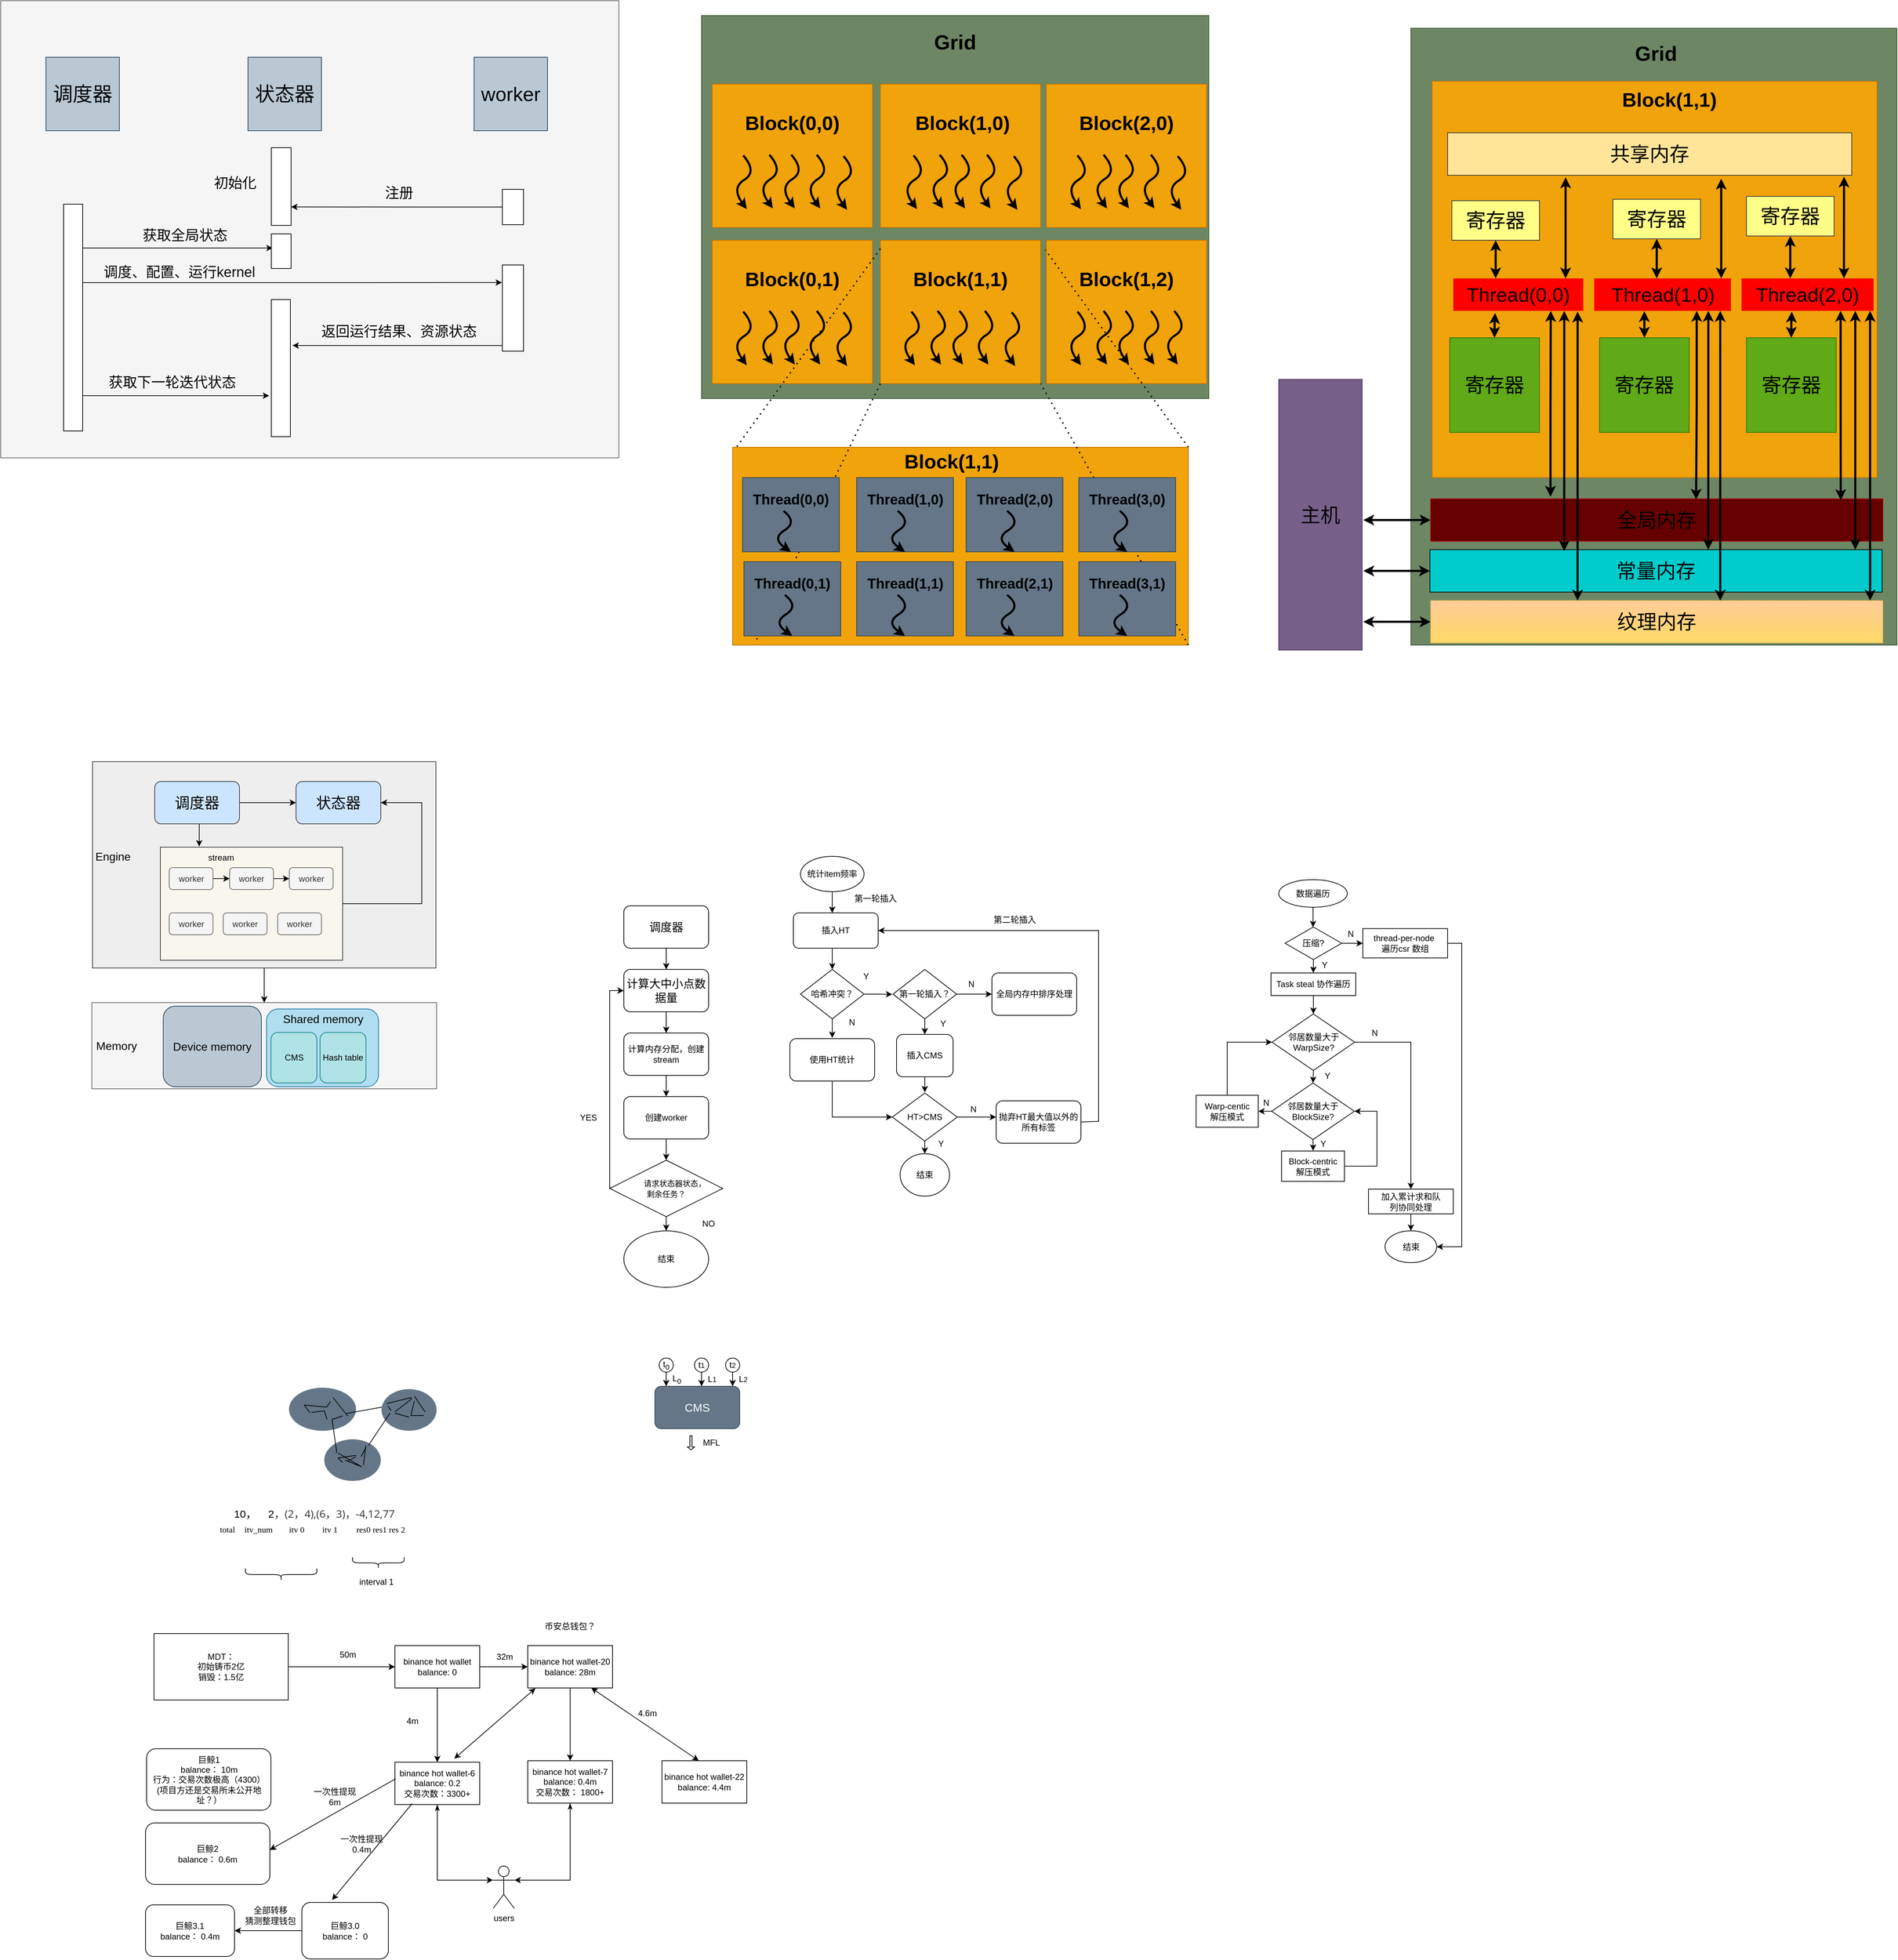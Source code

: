 <mxfile version="20.6.0" type="github">
  <diagram id="ElEE-zMoF9M7DW4CkVsI" name="Page-1">
    <mxGraphModel dx="1838" dy="2267" grid="0" gridSize="10" guides="1" tooltips="1" connect="1" arrows="0" fold="1" page="0" pageScale="1" pageWidth="827" pageHeight="1169" math="0" shadow="0">
      <root>
        <mxCell id="0" />
        <mxCell id="1" parent="0" />
        <mxCell id="Dh_F9QHYfQC5R3xI3WFD-2" style="edgeStyle=orthogonalEdgeStyle;rounded=0;orthogonalLoop=1;jettySize=auto;html=1;exitX=0.5;exitY=1;exitDx=0;exitDy=0;" parent="1" source="Dh_F9QHYfQC5R3xI3WFD-1" edge="1">
          <mxGeometry relative="1" as="geometry">
            <mxPoint x="310" y="170" as="targetPoint" />
          </mxGeometry>
        </mxCell>
        <mxCell id="Dh_F9QHYfQC5R3xI3WFD-1" value="&lt;font style=&quot;font-size: 16px&quot;&gt;调度器&lt;/font&gt;" style="rounded=1;whiteSpace=wrap;html=1;" parent="1" vertex="1">
          <mxGeometry x="250" y="80" width="120" height="60" as="geometry" />
        </mxCell>
        <mxCell id="Dh_F9QHYfQC5R3xI3WFD-4" style="edgeStyle=orthogonalEdgeStyle;rounded=0;orthogonalLoop=1;jettySize=auto;html=1;exitX=0.5;exitY=1;exitDx=0;exitDy=0;" parent="1" source="Dh_F9QHYfQC5R3xI3WFD-3" edge="1">
          <mxGeometry relative="1" as="geometry">
            <mxPoint x="310" y="260" as="targetPoint" />
          </mxGeometry>
        </mxCell>
        <mxCell id="Dh_F9QHYfQC5R3xI3WFD-3" value="&lt;font style=&quot;font-size: 16px&quot;&gt;计算大中小点数据量&lt;/font&gt;" style="rounded=1;whiteSpace=wrap;html=1;" parent="1" vertex="1">
          <mxGeometry x="250" y="170" width="120" height="60" as="geometry" />
        </mxCell>
        <mxCell id="Dh_F9QHYfQC5R3xI3WFD-6" style="edgeStyle=orthogonalEdgeStyle;rounded=0;orthogonalLoop=1;jettySize=auto;html=1;" parent="1" source="Dh_F9QHYfQC5R3xI3WFD-5" target="Dh_F9QHYfQC5R3xI3WFD-7" edge="1">
          <mxGeometry relative="1" as="geometry">
            <mxPoint x="310" y="360" as="targetPoint" />
          </mxGeometry>
        </mxCell>
        <mxCell id="Dh_F9QHYfQC5R3xI3WFD-5" value="计算内存分配，创建stream" style="rounded=1;whiteSpace=wrap;html=1;" parent="1" vertex="1">
          <mxGeometry x="250" y="260" width="120" height="60" as="geometry" />
        </mxCell>
        <mxCell id="Dh_F9QHYfQC5R3xI3WFD-8" style="edgeStyle=orthogonalEdgeStyle;rounded=0;orthogonalLoop=1;jettySize=auto;html=1;" parent="1" source="Dh_F9QHYfQC5R3xI3WFD-7" edge="1">
          <mxGeometry relative="1" as="geometry">
            <mxPoint x="310" y="440" as="targetPoint" />
          </mxGeometry>
        </mxCell>
        <mxCell id="Dh_F9QHYfQC5R3xI3WFD-7" value="创建worker" style="rounded=1;whiteSpace=wrap;html=1;" parent="1" vertex="1">
          <mxGeometry x="250" y="350" width="120" height="60" as="geometry" />
        </mxCell>
        <mxCell id="Dh_F9QHYfQC5R3xI3WFD-10" style="edgeStyle=orthogonalEdgeStyle;rounded=0;orthogonalLoop=1;jettySize=auto;html=1;entryX=0;entryY=0.5;entryDx=0;entryDy=0;exitX=0;exitY=0.5;exitDx=0;exitDy=0;" parent="1" source="Dh_F9QHYfQC5R3xI3WFD-9" target="Dh_F9QHYfQC5R3xI3WFD-3" edge="1">
          <mxGeometry relative="1" as="geometry">
            <mxPoint x="180" y="180" as="targetPoint" />
            <Array as="points">
              <mxPoint x="230" y="480" />
              <mxPoint x="230" y="200" />
            </Array>
          </mxGeometry>
        </mxCell>
        <mxCell id="Dh_F9QHYfQC5R3xI3WFD-12" style="edgeStyle=orthogonalEdgeStyle;rounded=0;orthogonalLoop=1;jettySize=auto;html=1;exitX=0.5;exitY=1;exitDx=0;exitDy=0;" parent="1" source="Dh_F9QHYfQC5R3xI3WFD-9" edge="1">
          <mxGeometry relative="1" as="geometry">
            <mxPoint x="310" y="540" as="targetPoint" />
          </mxGeometry>
        </mxCell>
        <mxCell id="Dh_F9QHYfQC5R3xI3WFD-9" value="&lt;font style=&quot;font-size: 11px&quot;&gt;&amp;nbsp; &amp;nbsp; &amp;nbsp; &amp;nbsp; 请求状态器状态，&lt;br&gt;剩余任务？&lt;/font&gt;" style="rhombus;whiteSpace=wrap;html=1;" parent="1" vertex="1">
          <mxGeometry x="230" y="440" width="160" height="80" as="geometry" />
        </mxCell>
        <mxCell id="Dh_F9QHYfQC5R3xI3WFD-11" value="YES" style="text;html=1;strokeColor=none;fillColor=none;align=center;verticalAlign=middle;whiteSpace=wrap;rounded=0;" parent="1" vertex="1">
          <mxGeometry x="180" y="370" width="40" height="20" as="geometry" />
        </mxCell>
        <mxCell id="Dh_F9QHYfQC5R3xI3WFD-13" value="结束" style="ellipse;whiteSpace=wrap;html=1;" parent="1" vertex="1">
          <mxGeometry x="250" y="540" width="120" height="80" as="geometry" />
        </mxCell>
        <mxCell id="Dh_F9QHYfQC5R3xI3WFD-16" value="NO" style="text;html=1;strokeColor=none;fillColor=none;align=center;verticalAlign=middle;whiteSpace=wrap;rounded=0;" parent="1" vertex="1">
          <mxGeometry x="350" y="520" width="40" height="20" as="geometry" />
        </mxCell>
        <mxCell id="Dh_F9QHYfQC5R3xI3WFD-17" value="&lt;font style=&quot;font-size: 16px&quot;&gt;CMS&lt;/font&gt;" style="rounded=1;whiteSpace=wrap;html=1;fillColor=#647687;strokeColor=#314354;fontColor=#ffffff;" parent="1" vertex="1">
          <mxGeometry x="294" y="760" width="120" height="60" as="geometry" />
        </mxCell>
        <mxCell id="Dh_F9QHYfQC5R3xI3WFD-22" value="" style="shape=singleArrow;direction=south;whiteSpace=wrap;html=1;" parent="1" vertex="1">
          <mxGeometry x="340" y="830" width="10" height="20" as="geometry" />
        </mxCell>
        <mxCell id="Dh_F9QHYfQC5R3xI3WFD-23" value="MFL" style="text;html=1;strokeColor=none;fillColor=none;align=center;verticalAlign=middle;whiteSpace=wrap;rounded=0;" parent="1" vertex="1">
          <mxGeometry x="354" y="830" width="40" height="20" as="geometry" />
        </mxCell>
        <mxCell id="Dh_F9QHYfQC5R3xI3WFD-25" style="edgeStyle=orthogonalEdgeStyle;rounded=0;orthogonalLoop=1;jettySize=auto;html=1;" parent="1" source="Dh_F9QHYfQC5R3xI3WFD-24" edge="1">
          <mxGeometry relative="1" as="geometry">
            <mxPoint x="310" y="760" as="targetPoint" />
          </mxGeometry>
        </mxCell>
        <mxCell id="Dh_F9QHYfQC5R3xI3WFD-24" value="t&lt;sub&gt;0&lt;/sub&gt;" style="ellipse;whiteSpace=wrap;html=1;" parent="1" vertex="1">
          <mxGeometry x="300" y="720" width="20" height="20" as="geometry" />
        </mxCell>
        <mxCell id="Dh_F9QHYfQC5R3xI3WFD-27" value="&lt;p&gt;L&lt;sub&gt;0&lt;/sub&gt;&lt;/p&gt;" style="text;html=1;strokeColor=none;fillColor=none;align=center;verticalAlign=middle;whiteSpace=wrap;rounded=0;" parent="1" vertex="1">
          <mxGeometry x="310" y="740" width="30" height="20" as="geometry" />
        </mxCell>
        <mxCell id="Dh_F9QHYfQC5R3xI3WFD-39" style="edgeStyle=orthogonalEdgeStyle;rounded=0;orthogonalLoop=1;jettySize=auto;html=1;" parent="1" source="Dh_F9QHYfQC5R3xI3WFD-40" edge="1">
          <mxGeometry relative="1" as="geometry">
            <mxPoint x="404" y="760" as="targetPoint" />
          </mxGeometry>
        </mxCell>
        <mxCell id="Dh_F9QHYfQC5R3xI3WFD-40" value="t&lt;span style=&quot;font-size: 10px&quot;&gt;2&lt;/span&gt;" style="ellipse;whiteSpace=wrap;html=1;" parent="1" vertex="1">
          <mxGeometry x="394" y="720" width="20" height="20" as="geometry" />
        </mxCell>
        <mxCell id="Dh_F9QHYfQC5R3xI3WFD-41" value="&lt;p&gt;L&lt;span style=&quot;font-size: 10px&quot;&gt;2&lt;/span&gt;&lt;/p&gt;" style="text;html=1;strokeColor=none;fillColor=none;align=center;verticalAlign=middle;whiteSpace=wrap;rounded=0;" parent="1" vertex="1">
          <mxGeometry x="404" y="740" width="30" height="20" as="geometry" />
        </mxCell>
        <mxCell id="Dh_F9QHYfQC5R3xI3WFD-42" style="edgeStyle=orthogonalEdgeStyle;rounded=0;orthogonalLoop=1;jettySize=auto;html=1;" parent="1" source="Dh_F9QHYfQC5R3xI3WFD-43" edge="1">
          <mxGeometry relative="1" as="geometry">
            <mxPoint x="360" y="760" as="targetPoint" />
          </mxGeometry>
        </mxCell>
        <mxCell id="Dh_F9QHYfQC5R3xI3WFD-43" value="t&lt;span style=&quot;font-size: 10px&quot;&gt;1&lt;/span&gt;" style="ellipse;whiteSpace=wrap;html=1;" parent="1" vertex="1">
          <mxGeometry x="350" y="720" width="20" height="20" as="geometry" />
        </mxCell>
        <mxCell id="Dh_F9QHYfQC5R3xI3WFD-44" value="&lt;p&gt;L&lt;span style=&quot;font-size: 10px&quot;&gt;1&lt;/span&gt;&lt;/p&gt;" style="text;html=1;strokeColor=none;fillColor=none;align=center;verticalAlign=middle;whiteSpace=wrap;rounded=0;" parent="1" vertex="1">
          <mxGeometry x="360" y="740" width="30" height="20" as="geometry" />
        </mxCell>
        <mxCell id="Dh_F9QHYfQC5R3xI3WFD-53" style="edgeStyle=orthogonalEdgeStyle;rounded=0;orthogonalLoop=1;jettySize=auto;html=1;" parent="1" source="Dh_F9QHYfQC5R3xI3WFD-50" target="Dh_F9QHYfQC5R3xI3WFD-55" edge="1">
          <mxGeometry relative="1" as="geometry">
            <mxPoint x="550" y="160" as="targetPoint" />
            <Array as="points">
              <mxPoint x="545" y="150" />
              <mxPoint x="545" y="150" />
            </Array>
          </mxGeometry>
        </mxCell>
        <mxCell id="Dh_F9QHYfQC5R3xI3WFD-50" value="插入HT" style="rounded=1;whiteSpace=wrap;html=1;" parent="1" vertex="1">
          <mxGeometry x="490" y="90" width="120" height="50" as="geometry" />
        </mxCell>
        <mxCell id="Dh_F9QHYfQC5R3xI3WFD-52" style="edgeStyle=orthogonalEdgeStyle;rounded=0;orthogonalLoop=1;jettySize=auto;html=1;entryX=0.458;entryY=0;entryDx=0;entryDy=0;entryPerimeter=0;" parent="1" source="Dh_F9QHYfQC5R3xI3WFD-51" target="Dh_F9QHYfQC5R3xI3WFD-50" edge="1">
          <mxGeometry relative="1" as="geometry" />
        </mxCell>
        <mxCell id="Dh_F9QHYfQC5R3xI3WFD-51" value="统计item频率" style="ellipse;whiteSpace=wrap;html=1;" parent="1" vertex="1">
          <mxGeometry x="500" y="10" width="90" height="50" as="geometry" />
        </mxCell>
        <mxCell id="Dh_F9QHYfQC5R3xI3WFD-80" style="edgeStyle=orthogonalEdgeStyle;rounded=0;orthogonalLoop=1;jettySize=auto;html=1;exitX=0.5;exitY=1;exitDx=0;exitDy=0;entryX=0.591;entryY=-0.06;entryDx=0;entryDy=0;entryPerimeter=0;" parent="1" source="Dh_F9QHYfQC5R3xI3WFD-55" edge="1">
          <mxGeometry relative="1" as="geometry">
            <mxPoint x="545.01" y="267" as="targetPoint" />
          </mxGeometry>
        </mxCell>
        <mxCell id="Dh_F9QHYfQC5R3xI3WFD-92" style="edgeStyle=orthogonalEdgeStyle;rounded=0;orthogonalLoop=1;jettySize=auto;html=1;exitX=1;exitY=0.5;exitDx=0;exitDy=0;" parent="1" source="Dh_F9QHYfQC5R3xI3WFD-55" edge="1">
          <mxGeometry relative="1" as="geometry">
            <mxPoint x="630" y="205.333" as="targetPoint" />
          </mxGeometry>
        </mxCell>
        <mxCell id="Dh_F9QHYfQC5R3xI3WFD-55" value="哈希冲突？" style="rhombus;whiteSpace=wrap;html=1;" parent="1" vertex="1">
          <mxGeometry x="500" y="170" width="90" height="70" as="geometry" />
        </mxCell>
        <mxCell id="dLbtSOLnFk9Ipy46Q5H6-5" style="edgeStyle=orthogonalEdgeStyle;rounded=0;orthogonalLoop=1;jettySize=auto;html=1;exitX=0.5;exitY=1;exitDx=0;exitDy=0;" parent="1" source="Dh_F9QHYfQC5R3xI3WFD-59" edge="1">
          <mxGeometry relative="1" as="geometry">
            <mxPoint x="676" y="344" as="targetPoint" />
          </mxGeometry>
        </mxCell>
        <mxCell id="Dh_F9QHYfQC5R3xI3WFD-59" value="插入CMS" style="rounded=1;whiteSpace=wrap;html=1;" parent="1" vertex="1">
          <mxGeometry x="636" y="262" width="80" height="60" as="geometry" />
        </mxCell>
        <mxCell id="Dh_F9QHYfQC5R3xI3WFD-90" style="edgeStyle=orthogonalEdgeStyle;rounded=0;orthogonalLoop=1;jettySize=auto;html=1;entryX=1;entryY=0.5;entryDx=0;entryDy=0;exitX=1;exitY=0.5;exitDx=0;exitDy=0;" parent="1" source="Dh_F9QHYfQC5R3xI3WFD-66" target="Dh_F9QHYfQC5R3xI3WFD-50" edge="1">
          <mxGeometry relative="1" as="geometry">
            <Array as="points">
              <mxPoint x="922" y="385" />
              <mxPoint x="922" y="115" />
            </Array>
          </mxGeometry>
        </mxCell>
        <mxCell id="Dh_F9QHYfQC5R3xI3WFD-66" value="抛弃HT最大值以外的所有标签" style="rounded=1;whiteSpace=wrap;html=1;" parent="1" vertex="1">
          <mxGeometry x="777" y="355.996" width="120" height="60" as="geometry" />
        </mxCell>
        <mxCell id="Dh_F9QHYfQC5R3xI3WFD-74" value="全局内存中排序处理" style="rounded=1;whiteSpace=wrap;html=1;" parent="1" vertex="1">
          <mxGeometry x="771" y="175" width="120" height="60" as="geometry" />
        </mxCell>
        <mxCell id="Dh_F9QHYfQC5R3xI3WFD-75" value="结束" style="ellipse;whiteSpace=wrap;html=1;" parent="1" vertex="1">
          <mxGeometry x="641" y="430.88" width="70" height="60" as="geometry" />
        </mxCell>
        <mxCell id="Dh_F9QHYfQC5R3xI3WFD-77" value="第二轮插入" style="text;html=1;strokeColor=none;fillColor=none;align=center;verticalAlign=middle;whiteSpace=wrap;rounded=0;" parent="1" vertex="1">
          <mxGeometry x="766.5" y="90" width="73" height="20" as="geometry" />
        </mxCell>
        <mxCell id="Dh_F9QHYfQC5R3xI3WFD-78" value="第一轮插入" style="text;html=1;strokeColor=none;fillColor=none;align=center;verticalAlign=middle;whiteSpace=wrap;rounded=0;" parent="1" vertex="1">
          <mxGeometry x="570" y="60" width="73" height="20" as="geometry" />
        </mxCell>
        <mxCell id="Dh_F9QHYfQC5R3xI3WFD-85" value="Y" style="text;html=1;strokeColor=none;fillColor=none;align=center;verticalAlign=middle;whiteSpace=wrap;rounded=0;" parent="1" vertex="1">
          <mxGeometry x="573" y="170" width="40" height="20" as="geometry" />
        </mxCell>
        <mxCell id="Dh_F9QHYfQC5R3xI3WFD-86" value="Y" style="text;html=1;strokeColor=none;fillColor=none;align=center;verticalAlign=middle;whiteSpace=wrap;rounded=0;" parent="1" vertex="1">
          <mxGeometry x="682" y="237" width="40" height="20" as="geometry" />
        </mxCell>
        <mxCell id="Dh_F9QHYfQC5R3xI3WFD-87" value="N" style="text;html=1;strokeColor=none;fillColor=none;align=center;verticalAlign=middle;whiteSpace=wrap;rounded=0;" parent="1" vertex="1">
          <mxGeometry x="722" y="181" width="40" height="20" as="geometry" />
        </mxCell>
        <mxCell id="dLbtSOLnFk9Ipy46Q5H6-3" style="edgeStyle=orthogonalEdgeStyle;rounded=0;orthogonalLoop=1;jettySize=auto;html=1;exitX=1;exitY=0.5;exitDx=0;exitDy=0;entryX=0;entryY=0.5;entryDx=0;entryDy=0;" parent="1" source="Dh_F9QHYfQC5R3xI3WFD-89" target="Dh_F9QHYfQC5R3xI3WFD-74" edge="1">
          <mxGeometry relative="1" as="geometry" />
        </mxCell>
        <mxCell id="dLbtSOLnFk9Ipy46Q5H6-4" style="edgeStyle=orthogonalEdgeStyle;rounded=0;orthogonalLoop=1;jettySize=auto;html=1;exitX=0.5;exitY=1;exitDx=0;exitDy=0;entryX=0.5;entryY=0;entryDx=0;entryDy=0;" parent="1" source="Dh_F9QHYfQC5R3xI3WFD-89" target="Dh_F9QHYfQC5R3xI3WFD-59" edge="1">
          <mxGeometry relative="1" as="geometry" />
        </mxCell>
        <mxCell id="Dh_F9QHYfQC5R3xI3WFD-89" value="第一轮插入？" style="rhombus;whiteSpace=wrap;html=1;" parent="1" vertex="1">
          <mxGeometry x="631" y="170" width="90" height="70" as="geometry" />
        </mxCell>
        <mxCell id="Dh_F9QHYfQC5R3xI3WFD-99" value="" style="ellipse;whiteSpace=wrap;html=1;fillColor=#647687;fontColor=#ffffff;strokeColor=none;" parent="1" vertex="1">
          <mxGeometry x="-224" y="762" width="95" height="61" as="geometry" />
        </mxCell>
        <mxCell id="Dh_F9QHYfQC5R3xI3WFD-147" style="edgeStyle=none;rounded=0;orthogonalLoop=1;jettySize=auto;html=1;exitX=0.5;exitY=0;exitDx=0;exitDy=0;startArrow=none;startFill=0;endArrow=none;endFill=0;strokeColor=#000000;" parent="1" source="Dh_F9QHYfQC5R3xI3WFD-100" edge="1">
          <mxGeometry relative="1" as="geometry">
            <mxPoint x="-194.143" y="797.429" as="targetPoint" />
          </mxGeometry>
        </mxCell>
        <mxCell id="Dh_F9QHYfQC5R3xI3WFD-148" style="edgeStyle=none;rounded=0;orthogonalLoop=1;jettySize=auto;html=1;exitX=0.5;exitY=0;exitDx=0;exitDy=0;entryX=0.5;entryY=0;entryDx=0;entryDy=0;startArrow=none;startFill=0;endArrow=none;endFill=0;strokeColor=#000000;" parent="1" source="Dh_F9QHYfQC5R3xI3WFD-100" target="Dh_F9QHYfQC5R3xI3WFD-132" edge="1">
          <mxGeometry relative="1" as="geometry" />
        </mxCell>
        <mxCell id="Dh_F9QHYfQC5R3xI3WFD-100" value="" style="shape=image;html=1;verticalAlign=top;verticalLabelPosition=bottom;labelBackgroundColor=#ffffff;imageAspect=0;aspect=fixed;image=https://cdn4.iconfinder.com/data/icons/essential-app-2/16/record-round-circle-dot-128.png;strokeColor=#000000;" parent="1" vertex="1">
          <mxGeometry x="-206" y="786.5" width="7" height="7" as="geometry" />
        </mxCell>
        <mxCell id="Dh_F9QHYfQC5R3xI3WFD-145" style="edgeStyle=none;rounded=0;orthogonalLoop=1;jettySize=auto;html=1;exitX=0;exitY=0.5;exitDx=0;exitDy=0;entryX=0;entryY=0.75;entryDx=0;entryDy=0;startArrow=none;startFill=0;endArrow=none;endFill=0;strokeColor=#000000;" parent="1" source="Dh_F9QHYfQC5R3xI3WFD-103" target="Dh_F9QHYfQC5R3xI3WFD-132" edge="1">
          <mxGeometry relative="1" as="geometry" />
        </mxCell>
        <mxCell id="Dh_F9QHYfQC5R3xI3WFD-101" value="" style="shape=image;html=1;verticalAlign=top;verticalLabelPosition=bottom;labelBackgroundColor=#ffffff;imageAspect=0;aspect=fixed;image=https://cdn4.iconfinder.com/data/icons/essential-app-2/16/record-round-circle-dot-128.png;strokeColor=#000000;" parent="1" vertex="1">
          <mxGeometry x="-196" y="796.5" width="7" height="7" as="geometry" />
        </mxCell>
        <mxCell id="Dh_F9QHYfQC5R3xI3WFD-142" style="orthogonalLoop=1;jettySize=auto;html=1;exitX=0.5;exitY=0;exitDx=0;exitDy=0;entryX=1;entryY=0.5;entryDx=0;entryDy=0;strokeColor=#000000;rounded=0;startArrow=none;startFill=0;endArrow=none;endFill=0;" parent="1" source="Dh_F9QHYfQC5R3xI3WFD-102" target="Dh_F9QHYfQC5R3xI3WFD-104" edge="1">
          <mxGeometry relative="1" as="geometry" />
        </mxCell>
        <mxCell id="Dh_F9QHYfQC5R3xI3WFD-144" style="edgeStyle=none;rounded=0;orthogonalLoop=1;jettySize=auto;html=1;exitX=0;exitY=0.75;exitDx=0;exitDy=0;entryX=0.5;entryY=0;entryDx=0;entryDy=0;startArrow=none;startFill=0;endArrow=none;endFill=0;strokeColor=#000000;" parent="1" source="Dh_F9QHYfQC5R3xI3WFD-102" target="Dh_F9QHYfQC5R3xI3WFD-132" edge="1">
          <mxGeometry relative="1" as="geometry" />
        </mxCell>
        <mxCell id="Dh_F9QHYfQC5R3xI3WFD-102" value="" style="shape=image;html=1;verticalAlign=top;verticalLabelPosition=bottom;labelBackgroundColor=#ffffff;imageAspect=0;aspect=fixed;image=https://cdn4.iconfinder.com/data/icons/essential-app-2/16/record-round-circle-dot-128.png;strokeColor=#000000;" parent="1" vertex="1">
          <mxGeometry x="-165" y="776" width="7" height="7" as="geometry" />
        </mxCell>
        <mxCell id="Dh_F9QHYfQC5R3xI3WFD-103" value="" style="shape=image;html=1;verticalAlign=top;verticalLabelPosition=bottom;labelBackgroundColor=#ffffff;imageAspect=0;aspect=fixed;image=https://cdn4.iconfinder.com/data/icons/essential-app-2/16/record-round-circle-dot-128.png;strokeColor=#000000;" parent="1" vertex="1">
          <mxGeometry x="-170" y="803.5" width="7" height="7" as="geometry" />
        </mxCell>
        <mxCell id="Dh_F9QHYfQC5R3xI3WFD-143" style="edgeStyle=none;rounded=0;orthogonalLoop=1;jettySize=auto;html=1;exitX=0;exitY=0.5;exitDx=0;exitDy=0;entryX=1;entryY=0.5;entryDx=0;entryDy=0;startArrow=none;startFill=0;endArrow=none;endFill=0;strokeColor=#000000;" parent="1" source="Dh_F9QHYfQC5R3xI3WFD-104" target="Dh_F9QHYfQC5R3xI3WFD-103" edge="1">
          <mxGeometry relative="1" as="geometry" />
        </mxCell>
        <mxCell id="Dh_F9QHYfQC5R3xI3WFD-149" style="edgeStyle=none;rounded=0;orthogonalLoop=1;jettySize=auto;html=1;exitX=0.75;exitY=0;exitDx=0;exitDy=0;entryX=1;entryY=0.5;entryDx=0;entryDy=0;startArrow=none;startFill=0;endArrow=none;endFill=0;strokeColor=#000000;entryPerimeter=0;" parent="1" source="Dh_F9QHYfQC5R3xI3WFD-104" target="Dh_F9QHYfQC5R3xI3WFD-121" edge="1">
          <mxGeometry relative="1" as="geometry" />
        </mxCell>
        <mxCell id="Dh_F9QHYfQC5R3xI3WFD-104" value="" style="shape=image;html=1;verticalAlign=top;verticalLabelPosition=bottom;labelBackgroundColor=#ffffff;imageAspect=0;aspect=fixed;image=https://cdn4.iconfinder.com/data/icons/essential-app-2/16/record-round-circle-dot-128.png;strokeColor=#000000;" parent="1" vertex="1">
          <mxGeometry x="-148" y="798.5" width="7" height="7" as="geometry" />
        </mxCell>
        <mxCell id="Dh_F9QHYfQC5R3xI3WFD-120" value="" style="ellipse;whiteSpace=wrap;html=1;fillColor=#647687;fontColor=#ffffff;strokeColor=none;" parent="1" vertex="1">
          <mxGeometry x="-93" y="764" width="78" height="59" as="geometry" />
        </mxCell>
        <mxCell id="Dh_F9QHYfQC5R3xI3WFD-150" style="edgeStyle=none;rounded=0;orthogonalLoop=1;jettySize=auto;html=1;exitX=1;exitY=0.5;exitDx=0;exitDy=0;entryX=0.25;entryY=0;entryDx=0;entryDy=0;startArrow=none;startFill=0;endArrow=none;endFill=0;strokeColor=#000000;" parent="1" source="Dh_F9QHYfQC5R3xI3WFD-121" target="Dh_F9QHYfQC5R3xI3WFD-122" edge="1">
          <mxGeometry relative="1" as="geometry" />
        </mxCell>
        <mxCell id="Dh_F9QHYfQC5R3xI3WFD-156" style="edgeStyle=none;rounded=0;orthogonalLoop=1;jettySize=auto;html=1;exitX=0.75;exitY=0;exitDx=0;exitDy=0;entryX=0;entryY=0.25;entryDx=0;entryDy=0;startArrow=none;startFill=0;endArrow=none;endFill=0;strokeColor=#000000;" parent="1" source="Dh_F9QHYfQC5R3xI3WFD-121" target="Dh_F9QHYfQC5R3xI3WFD-123" edge="1">
          <mxGeometry relative="1" as="geometry" />
        </mxCell>
        <mxCell id="Dh_F9QHYfQC5R3xI3WFD-121" value="" style="shape=image;html=1;verticalAlign=top;verticalLabelPosition=bottom;labelBackgroundColor=#ffffff;imageAspect=0;aspect=fixed;image=https://cdn4.iconfinder.com/data/icons/essential-app-2/16/record-round-circle-dot-128.png;strokeColor=#000000;" parent="1" vertex="1">
          <mxGeometry x="-91" y="784.5" width="7" height="7" as="geometry" />
        </mxCell>
        <mxCell id="Dh_F9QHYfQC5R3xI3WFD-151" style="edgeStyle=none;rounded=0;orthogonalLoop=1;jettySize=auto;html=1;exitX=1;exitY=0.25;exitDx=0;exitDy=0;entryX=0;entryY=0.5;entryDx=0;entryDy=0;startArrow=none;startFill=0;endArrow=none;endFill=0;strokeColor=#000000;" parent="1" source="Dh_F9QHYfQC5R3xI3WFD-122" target="Dh_F9QHYfQC5R3xI3WFD-123" edge="1">
          <mxGeometry relative="1" as="geometry" />
        </mxCell>
        <mxCell id="Dh_F9QHYfQC5R3xI3WFD-155" style="edgeStyle=none;rounded=0;orthogonalLoop=1;jettySize=auto;html=1;exitX=1;exitY=0.5;exitDx=0;exitDy=0;startArrow=none;startFill=0;endArrow=none;endFill=0;strokeColor=#000000;" parent="1" source="Dh_F9QHYfQC5R3xI3WFD-122" edge="1">
          <mxGeometry relative="1" as="geometry">
            <mxPoint x="-54.143" y="803.714" as="targetPoint" />
          </mxGeometry>
        </mxCell>
        <mxCell id="Dh_F9QHYfQC5R3xI3WFD-122" value="" style="shape=image;html=1;verticalAlign=top;verticalLabelPosition=bottom;labelBackgroundColor=#ffffff;imageAspect=0;aspect=fixed;image=https://cdn4.iconfinder.com/data/icons/essential-app-2/16/record-round-circle-dot-128.png;strokeColor=#000000;" parent="1" vertex="1">
          <mxGeometry x="-81" y="794.5" width="7" height="7" as="geometry" />
        </mxCell>
        <mxCell id="Dh_F9QHYfQC5R3xI3WFD-152" style="edgeStyle=none;rounded=0;orthogonalLoop=1;jettySize=auto;html=1;exitX=0.5;exitY=1;exitDx=0;exitDy=0;entryX=0.5;entryY=0;entryDx=0;entryDy=0;startArrow=none;startFill=0;endArrow=none;endFill=0;strokeColor=#000000;" parent="1" source="Dh_F9QHYfQC5R3xI3WFD-123" target="Dh_F9QHYfQC5R3xI3WFD-124" edge="1">
          <mxGeometry relative="1" as="geometry" />
        </mxCell>
        <mxCell id="Dh_F9QHYfQC5R3xI3WFD-153" style="edgeStyle=none;rounded=0;orthogonalLoop=1;jettySize=auto;html=1;exitX=0.5;exitY=0;exitDx=0;exitDy=0;entryX=0.25;entryY=0;entryDx=0;entryDy=0;startArrow=none;startFill=0;endArrow=none;endFill=0;strokeColor=#000000;" parent="1" source="Dh_F9QHYfQC5R3xI3WFD-123" target="Dh_F9QHYfQC5R3xI3WFD-125" edge="1">
          <mxGeometry relative="1" as="geometry" />
        </mxCell>
        <mxCell id="Dh_F9QHYfQC5R3xI3WFD-123" value="" style="shape=image;html=1;verticalAlign=top;verticalLabelPosition=bottom;labelBackgroundColor=#ffffff;imageAspect=0;aspect=fixed;image=https://cdn4.iconfinder.com/data/icons/essential-app-2/16/record-round-circle-dot-128.png;strokeColor=#000000;" parent="1" vertex="1">
          <mxGeometry x="-50" y="774" width="7" height="7" as="geometry" />
        </mxCell>
        <mxCell id="Dh_F9QHYfQC5R3xI3WFD-154" style="edgeStyle=none;rounded=0;orthogonalLoop=1;jettySize=auto;html=1;exitX=0.5;exitY=0;exitDx=0;exitDy=0;startArrow=none;startFill=0;endArrow=none;endFill=0;strokeColor=#000000;" parent="1" source="Dh_F9QHYfQC5R3xI3WFD-124" edge="1">
          <mxGeometry relative="1" as="geometry">
            <mxPoint x="-33" y="801.429" as="targetPoint" />
          </mxGeometry>
        </mxCell>
        <mxCell id="Dh_F9QHYfQC5R3xI3WFD-124" value="" style="shape=image;html=1;verticalAlign=top;verticalLabelPosition=bottom;labelBackgroundColor=#ffffff;imageAspect=0;aspect=fixed;image=https://cdn4.iconfinder.com/data/icons/essential-app-2/16/record-round-circle-dot-128.png;strokeColor=#000000;" parent="1" vertex="1">
          <mxGeometry x="-55" y="801.5" width="7" height="7" as="geometry" />
        </mxCell>
        <mxCell id="Dh_F9QHYfQC5R3xI3WFD-125" value="" style="shape=image;html=1;verticalAlign=top;verticalLabelPosition=bottom;labelBackgroundColor=#ffffff;imageAspect=0;aspect=fixed;image=https://cdn4.iconfinder.com/data/icons/essential-app-2/16/record-round-circle-dot-128.png;strokeColor=#000000;" parent="1" vertex="1">
          <mxGeometry x="-33" y="796.5" width="7" height="7" as="geometry" />
        </mxCell>
        <mxCell id="Dh_F9QHYfQC5R3xI3WFD-126" value="" style="ellipse;whiteSpace=wrap;html=1;fillColor=#647687;fontColor=#ffffff;strokeColor=none;" parent="1" vertex="1">
          <mxGeometry x="-174" y="835" width="80" height="59" as="geometry" />
        </mxCell>
        <mxCell id="Dh_F9QHYfQC5R3xI3WFD-160" style="edgeStyle=none;rounded=0;orthogonalLoop=1;jettySize=auto;html=1;exitX=0.5;exitY=0;exitDx=0;exitDy=0;entryX=0.5;entryY=0;entryDx=0;entryDy=0;startArrow=none;startFill=0;endArrow=none;endFill=0;strokeColor=#000000;" parent="1" source="Dh_F9QHYfQC5R3xI3WFD-127" target="Dh_F9QHYfQC5R3xI3WFD-128" edge="1">
          <mxGeometry relative="1" as="geometry">
            <Array as="points">
              <mxPoint x="-121" y="874" />
            </Array>
          </mxGeometry>
        </mxCell>
        <mxCell id="Dh_F9QHYfQC5R3xI3WFD-161" style="edgeStyle=none;rounded=0;orthogonalLoop=1;jettySize=auto;html=1;exitX=0.5;exitY=1;exitDx=0;exitDy=0;entryX=0;entryY=0.25;entryDx=0;entryDy=0;startArrow=none;startFill=0;endArrow=none;endFill=0;strokeColor=#000000;" parent="1" source="Dh_F9QHYfQC5R3xI3WFD-127" target="Dh_F9QHYfQC5R3xI3WFD-131" edge="1">
          <mxGeometry relative="1" as="geometry" />
        </mxCell>
        <mxCell id="Dh_F9QHYfQC5R3xI3WFD-162" style="edgeStyle=none;rounded=0;orthogonalLoop=1;jettySize=auto;html=1;exitX=0.5;exitY=1;exitDx=0;exitDy=0;entryX=0;entryY=0.5;entryDx=0;entryDy=0;startArrow=none;startFill=0;endArrow=none;endFill=0;strokeColor=#000000;" parent="1" source="Dh_F9QHYfQC5R3xI3WFD-127" target="Dh_F9QHYfQC5R3xI3WFD-128" edge="1">
          <mxGeometry relative="1" as="geometry" />
        </mxCell>
        <mxCell id="Dh_F9QHYfQC5R3xI3WFD-166" style="edgeStyle=none;rounded=0;orthogonalLoop=1;jettySize=auto;html=1;exitX=0.25;exitY=0;exitDx=0;exitDy=0;entryX=1;entryY=0.5;entryDx=0;entryDy=0;startArrow=none;startFill=0;endArrow=none;endFill=0;strokeColor=#000000;" parent="1" source="Dh_F9QHYfQC5R3xI3WFD-127" target="Dh_F9QHYfQC5R3xI3WFD-103" edge="1">
          <mxGeometry relative="1" as="geometry" />
        </mxCell>
        <mxCell id="Dh_F9QHYfQC5R3xI3WFD-127" value="" style="shape=image;html=1;verticalAlign=top;verticalLabelPosition=bottom;labelBackgroundColor=#ffffff;imageAspect=0;aspect=fixed;image=https://cdn4.iconfinder.com/data/icons/essential-app-2/16/record-round-circle-dot-128.png;strokeColor=#000000;" parent="1" vertex="1">
          <mxGeometry x="-158" y="854.5" width="7" height="7" as="geometry" />
        </mxCell>
        <mxCell id="Dh_F9QHYfQC5R3xI3WFD-128" value="" style="shape=image;html=1;verticalAlign=top;verticalLabelPosition=bottom;labelBackgroundColor=#ffffff;imageAspect=0;aspect=fixed;image=https://cdn4.iconfinder.com/data/icons/essential-app-2/16/record-round-circle-dot-128.png;strokeColor=#000000;" parent="1" vertex="1">
          <mxGeometry x="-148" y="864.5" width="7" height="7" as="geometry" />
        </mxCell>
        <mxCell id="Dh_F9QHYfQC5R3xI3WFD-158" style="edgeStyle=none;rounded=0;orthogonalLoop=1;jettySize=auto;html=1;exitX=0.75;exitY=0;exitDx=0;exitDy=0;entryX=0;entryY=0.5;entryDx=0;entryDy=0;startArrow=none;startFill=0;endArrow=none;endFill=0;strokeColor=#000000;" parent="1" source="Dh_F9QHYfQC5R3xI3WFD-129" target="Dh_F9QHYfQC5R3xI3WFD-122" edge="1">
          <mxGeometry relative="1" as="geometry" />
        </mxCell>
        <mxCell id="Dh_F9QHYfQC5R3xI3WFD-129" value="" style="shape=image;html=1;verticalAlign=top;verticalLabelPosition=bottom;labelBackgroundColor=#ffffff;imageAspect=0;aspect=fixed;image=https://cdn4.iconfinder.com/data/icons/essential-app-2/16/record-round-circle-dot-128.png;strokeColor=#000000;" parent="1" vertex="1">
          <mxGeometry x="-117" y="844" width="7" height="7" as="geometry" />
        </mxCell>
        <mxCell id="Dh_F9QHYfQC5R3xI3WFD-130" value="" style="shape=image;html=1;verticalAlign=top;verticalLabelPosition=bottom;labelBackgroundColor=#ffffff;imageAspect=0;aspect=fixed;image=https://cdn4.iconfinder.com/data/icons/essential-app-2/16/record-round-circle-dot-128.png;strokeColor=#000000;" parent="1" vertex="1">
          <mxGeometry x="-122" y="871.5" width="7" height="7" as="geometry" />
        </mxCell>
        <mxCell id="Dh_F9QHYfQC5R3xI3WFD-159" style="edgeStyle=none;rounded=0;orthogonalLoop=1;jettySize=auto;html=1;exitX=0.25;exitY=0;exitDx=0;exitDy=0;entryX=0.5;entryY=0;entryDx=0;entryDy=0;startArrow=none;startFill=0;endArrow=none;endFill=0;strokeColor=#000000;" parent="1" source="Dh_F9QHYfQC5R3xI3WFD-129" target="Dh_F9QHYfQC5R3xI3WFD-130" edge="1">
          <mxGeometry relative="1" as="geometry" />
        </mxCell>
        <mxCell id="Dh_F9QHYfQC5R3xI3WFD-163" style="edgeStyle=none;rounded=0;orthogonalLoop=1;jettySize=auto;html=1;exitX=1;exitY=0.5;exitDx=0;exitDy=0;startArrow=none;startFill=0;endArrow=none;endFill=0;strokeColor=#000000;" parent="1" source="Dh_F9QHYfQC5R3xI3WFD-131" edge="1">
          <mxGeometry relative="1" as="geometry">
            <mxPoint x="-115.286" y="847.143" as="targetPoint" />
          </mxGeometry>
        </mxCell>
        <mxCell id="Dh_F9QHYfQC5R3xI3WFD-164" style="edgeStyle=none;rounded=0;orthogonalLoop=1;jettySize=auto;html=1;exitX=0;exitY=0.5;exitDx=0;exitDy=0;entryX=1;entryY=0.25;entryDx=0;entryDy=0;startArrow=none;startFill=0;endArrow=none;endFill=0;strokeColor=#000000;" parent="1" source="Dh_F9QHYfQC5R3xI3WFD-131" target="Dh_F9QHYfQC5R3xI3WFD-128" edge="1">
          <mxGeometry relative="1" as="geometry" />
        </mxCell>
        <mxCell id="Dh_F9QHYfQC5R3xI3WFD-131" value="" style="shape=image;html=1;verticalAlign=top;verticalLabelPosition=bottom;labelBackgroundColor=#ffffff;imageAspect=0;aspect=fixed;image=https://cdn4.iconfinder.com/data/icons/essential-app-2/16/record-round-circle-dot-128.png;strokeColor=#000000;" parent="1" vertex="1">
          <mxGeometry x="-129" y="856" width="7" height="7" as="geometry" />
        </mxCell>
        <mxCell id="Dh_F9QHYfQC5R3xI3WFD-146" style="edgeStyle=none;rounded=0;orthogonalLoop=1;jettySize=auto;html=1;exitX=0;exitY=0.75;exitDx=0;exitDy=0;entryX=0.5;entryY=0;entryDx=0;entryDy=0;startArrow=none;startFill=0;endArrow=none;endFill=0;strokeColor=#000000;" parent="1" source="Dh_F9QHYfQC5R3xI3WFD-132" target="Dh_F9QHYfQC5R3xI3WFD-101" edge="1">
          <mxGeometry relative="1" as="geometry">
            <Array as="points">
              <mxPoint x="-192" y="797" />
            </Array>
          </mxGeometry>
        </mxCell>
        <mxCell id="Dh_F9QHYfQC5R3xI3WFD-132" value="" style="shape=image;html=1;verticalAlign=top;verticalLabelPosition=bottom;labelBackgroundColor=#ffffff;imageAspect=0;aspect=fixed;image=https://cdn4.iconfinder.com/data/icons/essential-app-2/16/record-round-circle-dot-128.png;strokeColor=#000000;" parent="1" vertex="1">
          <mxGeometry x="-174" y="789.5" width="7" height="7" as="geometry" />
        </mxCell>
        <mxCell id="Dh_F9QHYfQC5R3xI3WFD-167" value="&lt;font style=&quot;font-size: 15px&quot;&gt;10，&amp;nbsp; &amp;nbsp; 2&lt;span style=&quot;color: rgb(51 , 51 , 51) ; font-family: &amp;#34;open sans&amp;#34; , &amp;#34;clear sans&amp;#34; , &amp;#34;helvetica neue&amp;#34; , &amp;#34;helvetica&amp;#34; , &amp;#34;arial&amp;#34; , sans-serif&quot;&gt;，(2，4),(6，3)，-4,12,77&lt;/span&gt;&lt;/font&gt;" style="text;html=1;strokeColor=none;fillColor=none;align=center;verticalAlign=middle;whiteSpace=wrap;rounded=0;" parent="1" vertex="1">
          <mxGeometry x="-376" y="930" width="376" height="20" as="geometry" />
        </mxCell>
        <mxCell id="Dh_F9QHYfQC5R3xI3WFD-168" value="" style="shape=curlyBracket;whiteSpace=wrap;html=1;rounded=1;strokeColor=#000000;direction=north;" parent="1" vertex="1">
          <mxGeometry x="-285.5" y="1018" width="101" height="17" as="geometry" />
        </mxCell>
        <mxCell id="Dh_F9QHYfQC5R3xI3WFD-169" value="" style="shape=curlyBracket;whiteSpace=wrap;html=1;rounded=1;strokeColor=#000000;direction=north;" parent="1" vertex="1">
          <mxGeometry x="-134" y="1002" width="73" height="16" as="geometry" />
        </mxCell>
        <mxCell id="Dh_F9QHYfQC5R3xI3WFD-170" value="&lt;font face=&quot;Times New Roman&quot;&gt;total&lt;/font&gt;" style="text;html=1;strokeColor=none;fillColor=none;align=center;verticalAlign=middle;whiteSpace=wrap;rounded=0;" parent="1" vertex="1">
          <mxGeometry x="-340" y="953" width="58" height="20" as="geometry" />
        </mxCell>
        <mxCell id="Dh_F9QHYfQC5R3xI3WFD-171" value="interval 1" style="text;html=1;strokeColor=none;fillColor=none;align=center;verticalAlign=middle;whiteSpace=wrap;rounded=0;" parent="1" vertex="1">
          <mxGeometry x="-129" y="1027" width="58" height="20" as="geometry" />
        </mxCell>
        <mxCell id="Dh_F9QHYfQC5R3xI3WFD-172" value="&lt;font face=&quot;Times New Roman&quot;&gt;itv_num&lt;/font&gt;" style="text;html=1;strokeColor=none;fillColor=none;align=center;verticalAlign=middle;whiteSpace=wrap;rounded=0;" parent="1" vertex="1">
          <mxGeometry x="-296" y="953" width="58" height="20" as="geometry" />
        </mxCell>
        <mxCell id="Dh_F9QHYfQC5R3xI3WFD-173" value="&lt;font face=&quot;Times New Roman&quot;&gt;itv 0&lt;/font&gt;" style="text;html=1;strokeColor=none;fillColor=none;align=center;verticalAlign=middle;whiteSpace=wrap;rounded=0;" parent="1" vertex="1">
          <mxGeometry x="-242.5" y="953" width="58" height="20" as="geometry" />
        </mxCell>
        <mxCell id="Dh_F9QHYfQC5R3xI3WFD-174" value="&lt;font face=&quot;Times New Roman&quot;&gt;itv 1&lt;/font&gt;" style="text;html=1;strokeColor=none;fillColor=none;align=center;verticalAlign=middle;whiteSpace=wrap;rounded=0;" parent="1" vertex="1">
          <mxGeometry x="-195" y="953" width="57.5" height="20" as="geometry" />
        </mxCell>
        <mxCell id="Dh_F9QHYfQC5R3xI3WFD-175" value="&lt;p&gt;&lt;font face=&quot;Times New Roman&quot;&gt;res0 res1 res 2&lt;/font&gt;&lt;/p&gt;" style="text;html=1;strokeColor=none;fillColor=none;align=center;verticalAlign=middle;whiteSpace=wrap;rounded=0;" parent="1" vertex="1">
          <mxGeometry x="-141.5" y="953" width="93.5" height="20" as="geometry" />
        </mxCell>
        <mxCell id="YqYBrbAE6TvoL8aiblBO-57" value="" style="rounded=0;whiteSpace=wrap;html=1;fillColor=#f5f5f5;strokeColor=#666666;fontColor=#333333;" parent="1" vertex="1">
          <mxGeometry x="-632" y="-1201" width="875" height="647" as="geometry" />
        </mxCell>
        <mxCell id="YqYBrbAE6TvoL8aiblBO-94" value="" style="edgeStyle=orthogonalEdgeStyle;rounded=0;orthogonalLoop=1;jettySize=auto;html=1;startArrow=none;startFill=0;" parent="1" source="YqYBrbAE6TvoL8aiblBO-58" target="YqYBrbAE6TvoL8aiblBO-92" edge="1">
          <mxGeometry relative="1" as="geometry" />
        </mxCell>
        <mxCell id="YqYBrbAE6TvoL8aiblBO-58" value="" style="rounded=0;whiteSpace=wrap;html=1;fillColor=#eeeeee;strokeColor=#36393d;" parent="1" vertex="1">
          <mxGeometry x="-502" y="-124" width="486" height="292" as="geometry" />
        </mxCell>
        <mxCell id="YqYBrbAE6TvoL8aiblBO-59" value="&lt;font style=&quot;font-size: 16px&quot;&gt;Engine&lt;/font&gt;" style="text;html=1;strokeColor=none;fillColor=none;align=center;verticalAlign=middle;whiteSpace=wrap;rounded=0;" parent="1" vertex="1">
          <mxGeometry x="-493" width="40" height="20" as="geometry" />
        </mxCell>
        <mxCell id="YqYBrbAE6TvoL8aiblBO-60" style="edgeStyle=orthogonalEdgeStyle;rounded=0;orthogonalLoop=1;jettySize=auto;html=1;exitX=0.5;exitY=1;exitDx=0;exitDy=0;entryX=0.213;entryY=-0.006;entryDx=0;entryDy=0;entryPerimeter=0;startArrow=none;startFill=0;" parent="1" source="YqYBrbAE6TvoL8aiblBO-62" target="YqYBrbAE6TvoL8aiblBO-65" edge="1">
          <mxGeometry relative="1" as="geometry" />
        </mxCell>
        <mxCell id="YqYBrbAE6TvoL8aiblBO-61" style="edgeStyle=orthogonalEdgeStyle;rounded=0;orthogonalLoop=1;jettySize=auto;html=1;entryX=0;entryY=0.5;entryDx=0;entryDy=0;startArrow=none;startFill=0;" parent="1" source="YqYBrbAE6TvoL8aiblBO-62" target="YqYBrbAE6TvoL8aiblBO-63" edge="1">
          <mxGeometry relative="1" as="geometry" />
        </mxCell>
        <mxCell id="YqYBrbAE6TvoL8aiblBO-62" value="&lt;font style=&quot;font-size: 21px&quot;&gt;调度器&lt;/font&gt;" style="rounded=1;whiteSpace=wrap;html=1;fillColor=#cce5ff;strokeColor=#36393d;" parent="1" vertex="1">
          <mxGeometry x="-414" y="-96" width="120" height="60" as="geometry" />
        </mxCell>
        <mxCell id="YqYBrbAE6TvoL8aiblBO-63" value="&lt;font style=&quot;font-size: 21px&quot;&gt;状态器&lt;/font&gt;" style="rounded=1;whiteSpace=wrap;html=1;fillColor=#cce5ff;strokeColor=#36393d;" parent="1" vertex="1">
          <mxGeometry x="-214" y="-96" width="120" height="60" as="geometry" />
        </mxCell>
        <mxCell id="YqYBrbAE6TvoL8aiblBO-64" style="edgeStyle=orthogonalEdgeStyle;rounded=0;orthogonalLoop=1;jettySize=auto;html=1;exitX=1;exitY=0.5;exitDx=0;exitDy=0;entryX=1;entryY=0.5;entryDx=0;entryDy=0;startArrow=none;startFill=0;" parent="1" source="YqYBrbAE6TvoL8aiblBO-65" target="YqYBrbAE6TvoL8aiblBO-63" edge="1">
          <mxGeometry relative="1" as="geometry">
            <Array as="points">
              <mxPoint x="-36" y="77" />
              <mxPoint x="-36" y="-66" />
            </Array>
          </mxGeometry>
        </mxCell>
        <mxCell id="YqYBrbAE6TvoL8aiblBO-65" value="" style="rounded=0;whiteSpace=wrap;html=1;fillColor=#f9f7ed;strokeColor=#36393d;" parent="1" vertex="1">
          <mxGeometry x="-406" y="-3" width="258" height="160" as="geometry" />
        </mxCell>
        <mxCell id="YqYBrbAE6TvoL8aiblBO-66" style="edgeStyle=orthogonalEdgeStyle;rounded=0;orthogonalLoop=1;jettySize=auto;html=1;entryX=0;entryY=0.5;entryDx=0;entryDy=0;startArrow=none;startFill=0;" parent="1" source="YqYBrbAE6TvoL8aiblBO-67" target="YqYBrbAE6TvoL8aiblBO-72" edge="1">
          <mxGeometry relative="1" as="geometry" />
        </mxCell>
        <mxCell id="YqYBrbAE6TvoL8aiblBO-67" value="worker" style="rounded=1;whiteSpace=wrap;html=1;fillColor=#f5f5f5;strokeColor=#666666;fontColor=#333333;" parent="1" vertex="1">
          <mxGeometry x="-393.5" y="26" width="62" height="31" as="geometry" />
        </mxCell>
        <mxCell id="YqYBrbAE6TvoL8aiblBO-68" value="worker" style="rounded=1;whiteSpace=wrap;html=1;fillColor=#f5f5f5;strokeColor=#666666;fontColor=#333333;" parent="1" vertex="1">
          <mxGeometry x="-240" y="90" width="62" height="31" as="geometry" />
        </mxCell>
        <mxCell id="YqYBrbAE6TvoL8aiblBO-69" value="worker" style="rounded=1;whiteSpace=wrap;html=1;fillColor=#f5f5f5;strokeColor=#666666;fontColor=#333333;" parent="1" vertex="1">
          <mxGeometry x="-317" y="90" width="62" height="31" as="geometry" />
        </mxCell>
        <mxCell id="YqYBrbAE6TvoL8aiblBO-70" value="worker" style="rounded=1;whiteSpace=wrap;html=1;fillColor=#f5f5f5;strokeColor=#666666;fontColor=#333333;" parent="1" vertex="1">
          <mxGeometry x="-393.5" y="90" width="62" height="31" as="geometry" />
        </mxCell>
        <mxCell id="YqYBrbAE6TvoL8aiblBO-71" style="edgeStyle=orthogonalEdgeStyle;rounded=0;orthogonalLoop=1;jettySize=auto;html=1;exitX=1;exitY=0.5;exitDx=0;exitDy=0;entryX=0;entryY=0.5;entryDx=0;entryDy=0;startArrow=none;startFill=0;" parent="1" source="YqYBrbAE6TvoL8aiblBO-72" target="YqYBrbAE6TvoL8aiblBO-73" edge="1">
          <mxGeometry relative="1" as="geometry" />
        </mxCell>
        <mxCell id="YqYBrbAE6TvoL8aiblBO-72" value="worker" style="rounded=1;whiteSpace=wrap;html=1;fillColor=#f5f5f5;strokeColor=#666666;fontColor=#333333;" parent="1" vertex="1">
          <mxGeometry x="-308" y="26" width="62" height="31" as="geometry" />
        </mxCell>
        <mxCell id="YqYBrbAE6TvoL8aiblBO-73" value="worker" style="rounded=1;whiteSpace=wrap;html=1;fillColor=#f5f5f5;strokeColor=#666666;fontColor=#333333;" parent="1" vertex="1">
          <mxGeometry x="-223.5" y="26" width="62" height="31" as="geometry" />
        </mxCell>
        <mxCell id="YqYBrbAE6TvoL8aiblBO-74" value="stream" style="text;html=1;strokeColor=none;fillColor=none;align=center;verticalAlign=middle;whiteSpace=wrap;rounded=0;" parent="1" vertex="1">
          <mxGeometry x="-348" y="2" width="56" height="20" as="geometry" />
        </mxCell>
        <mxCell id="YqYBrbAE6TvoL8aiblBO-92" value="" style="rounded=0;whiteSpace=wrap;html=1;fillColor=#f5f5f5;strokeColor=#666666;fontColor=#333333;" parent="1" vertex="1">
          <mxGeometry x="-503" y="217" width="488" height="122" as="geometry" />
        </mxCell>
        <mxCell id="YqYBrbAE6TvoL8aiblBO-93" value="&lt;font style=&quot;font-size: 16px&quot;&gt;Memory&lt;/font&gt;" style="text;html=1;strokeColor=none;fillColor=none;align=center;verticalAlign=middle;whiteSpace=wrap;rounded=0;" parent="1" vertex="1">
          <mxGeometry x="-488" y="268" width="40" height="20" as="geometry" />
        </mxCell>
        <mxCell id="YqYBrbAE6TvoL8aiblBO-95" value="&lt;font style=&quot;font-size: 16px&quot;&gt;Device memory&lt;/font&gt;" style="rounded=1;whiteSpace=wrap;html=1;fillColor=#bac8d3;strokeColor=#23445d;" parent="1" vertex="1">
          <mxGeometry x="-402" y="222" width="139" height="114" as="geometry" />
        </mxCell>
        <mxCell id="YqYBrbAE6TvoL8aiblBO-98" value="" style="rounded=1;whiteSpace=wrap;html=1;fillColor=#b1ddf0;strokeColor=#10739e;" parent="1" vertex="1">
          <mxGeometry x="-255.75" y="226" width="158.5" height="110" as="geometry" />
        </mxCell>
        <mxCell id="YqYBrbAE6TvoL8aiblBO-100" value="&lt;font style=&quot;font-size: 16px&quot;&gt;Shared memory&lt;/font&gt;" style="text;html=1;strokeColor=none;fillColor=none;align=center;verticalAlign=middle;whiteSpace=wrap;rounded=0;" parent="1" vertex="1">
          <mxGeometry x="-240" y="230" width="129" height="20" as="geometry" />
        </mxCell>
        <mxCell id="YqYBrbAE6TvoL8aiblBO-103" value="CMS" style="rounded=1;whiteSpace=wrap;html=1;fillColor=#b0e3e6;strokeColor=#0e8088;" parent="1" vertex="1">
          <mxGeometry x="-249.5" y="259.25" width="65" height="71.5" as="geometry" />
        </mxCell>
        <mxCell id="YqYBrbAE6TvoL8aiblBO-104" value="Hash table" style="rounded=1;whiteSpace=wrap;html=1;fillColor=#b0e3e6;strokeColor=#0e8088;" parent="1" vertex="1">
          <mxGeometry x="-180" y="259.25" width="65" height="71.5" as="geometry" />
        </mxCell>
        <mxCell id="ntnTSZZMXXmPcUq_kzOn-1" value="&lt;font style=&quot;font-size: 28px&quot;&gt;调度器&lt;/font&gt;" style="whiteSpace=wrap;html=1;aspect=fixed;fillColor=#bac8d3;strokeColor=#23445d;" parent="1" vertex="1">
          <mxGeometry x="-568" y="-1121" width="104" height="104" as="geometry" />
        </mxCell>
        <mxCell id="ntnTSZZMXXmPcUq_kzOn-2" value="&lt;font style=&quot;font-size: 28px&quot;&gt;状态器&lt;/font&gt;" style="whiteSpace=wrap;html=1;aspect=fixed;fillColor=#bac8d3;strokeColor=#23445d;" parent="1" vertex="1">
          <mxGeometry x="-282" y="-1121" width="104" height="104" as="geometry" />
        </mxCell>
        <mxCell id="ntnTSZZMXXmPcUq_kzOn-3" value="&lt;font style=&quot;font-size: 28px&quot;&gt;worker&lt;/font&gt;" style="whiteSpace=wrap;html=1;aspect=fixed;fillColor=#bac8d3;strokeColor=#23445d;" parent="1" vertex="1">
          <mxGeometry x="38" y="-1121" width="104" height="104" as="geometry" />
        </mxCell>
        <mxCell id="ntnTSZZMXXmPcUq_kzOn-14" style="edgeStyle=orthogonalEdgeStyle;rounded=0;orthogonalLoop=1;jettySize=auto;html=1;" parent="1" source="ntnTSZZMXXmPcUq_kzOn-6" edge="1">
          <mxGeometry relative="1" as="geometry">
            <mxPoint x="-247" y="-851" as="targetPoint" />
            <Array as="points">
              <mxPoint x="-247" y="-851" />
            </Array>
          </mxGeometry>
        </mxCell>
        <mxCell id="ntnTSZZMXXmPcUq_kzOn-17" style="edgeStyle=orthogonalEdgeStyle;rounded=0;orthogonalLoop=1;jettySize=auto;html=1;entryX=-0.018;entryY=0.204;entryDx=0;entryDy=0;entryPerimeter=0;" parent="1" source="ntnTSZZMXXmPcUq_kzOn-6" target="ntnTSZZMXXmPcUq_kzOn-10" edge="1">
          <mxGeometry relative="1" as="geometry">
            <Array as="points">
              <mxPoint x="-370" y="-802" />
              <mxPoint x="-370" y="-802" />
            </Array>
          </mxGeometry>
        </mxCell>
        <mxCell id="ntnTSZZMXXmPcUq_kzOn-21" style="edgeStyle=orthogonalEdgeStyle;rounded=0;orthogonalLoop=1;jettySize=auto;html=1;entryX=-0.111;entryY=0.701;entryDx=0;entryDy=0;entryPerimeter=0;" parent="1" source="ntnTSZZMXXmPcUq_kzOn-6" target="ntnTSZZMXXmPcUq_kzOn-16" edge="1">
          <mxGeometry relative="1" as="geometry">
            <Array as="points">
              <mxPoint x="-448" y="-642" />
              <mxPoint x="-448" y="-642" />
            </Array>
          </mxGeometry>
        </mxCell>
        <mxCell id="ntnTSZZMXXmPcUq_kzOn-6" value="" style="verticalLabelPosition=bottom;verticalAlign=top;html=1;shape=mxgraph.basic.rect;fillColor2=none;strokeWidth=1;size=20;indent=5;" parent="1" vertex="1">
          <mxGeometry x="-543" y="-913" width="27" height="321" as="geometry" />
        </mxCell>
        <mxCell id="ntnTSZZMXXmPcUq_kzOn-8" value="" style="verticalLabelPosition=bottom;verticalAlign=top;html=1;shape=mxgraph.basic.rect;fillColor2=none;strokeWidth=1;size=20;indent=5;" parent="1" vertex="1">
          <mxGeometry x="-249" y="-871" width="28" height="49" as="geometry" />
        </mxCell>
        <mxCell id="ntnTSZZMXXmPcUq_kzOn-9" value="" style="verticalLabelPosition=bottom;verticalAlign=top;html=1;shape=mxgraph.basic.rect;fillColor2=none;strokeWidth=1;size=20;indent=5;" parent="1" vertex="1">
          <mxGeometry x="-249" y="-993" width="28" height="110" as="geometry" />
        </mxCell>
        <mxCell id="ntnTSZZMXXmPcUq_kzOn-19" style="edgeStyle=orthogonalEdgeStyle;rounded=0;orthogonalLoop=1;jettySize=auto;html=1;entryX=1.111;entryY=0.335;entryDx=0;entryDy=0;entryPerimeter=0;" parent="1" source="ntnTSZZMXXmPcUq_kzOn-10" target="ntnTSZZMXXmPcUq_kzOn-16" edge="1">
          <mxGeometry relative="1" as="geometry">
            <Array as="points">
              <mxPoint y="-713" />
              <mxPoint y="-713" />
            </Array>
          </mxGeometry>
        </mxCell>
        <mxCell id="ntnTSZZMXXmPcUq_kzOn-10" value="" style="verticalLabelPosition=bottom;verticalAlign=top;html=1;shape=mxgraph.basic.rect;fillColor2=none;strokeWidth=1;size=20;indent=5;" parent="1" vertex="1">
          <mxGeometry x="78" y="-827" width="30" height="122" as="geometry" />
        </mxCell>
        <mxCell id="ntnTSZZMXXmPcUq_kzOn-11" value="&lt;font style=&quot;font-size: 20px&quot;&gt;初始化&lt;/font&gt;" style="text;html=1;strokeColor=none;fillColor=none;align=center;verticalAlign=middle;whiteSpace=wrap;rounded=0;" parent="1" vertex="1">
          <mxGeometry x="-337" y="-954" width="74" height="20" as="geometry" />
        </mxCell>
        <mxCell id="ntnTSZZMXXmPcUq_kzOn-15" value="&lt;font style=&quot;font-size: 20px&quot;&gt;获取全局状态&lt;/font&gt;" style="text;html=1;strokeColor=none;fillColor=none;align=center;verticalAlign=middle;whiteSpace=wrap;rounded=0;" parent="1" vertex="1">
          <mxGeometry x="-441" y="-880" width="140" height="20" as="geometry" />
        </mxCell>
        <mxCell id="ntnTSZZMXXmPcUq_kzOn-16" value="" style="verticalLabelPosition=bottom;verticalAlign=top;html=1;shape=mxgraph.basic.rect;fillColor2=none;strokeWidth=1;size=20;indent=5;" parent="1" vertex="1">
          <mxGeometry x="-249" y="-778" width="27" height="194" as="geometry" />
        </mxCell>
        <mxCell id="ntnTSZZMXXmPcUq_kzOn-18" value="&lt;font style=&quot;font-size: 20px&quot;&gt;调度、配置、运行kernel&lt;/font&gt;" style="text;html=1;strokeColor=none;fillColor=none;align=center;verticalAlign=middle;whiteSpace=wrap;rounded=0;" parent="1" vertex="1">
          <mxGeometry x="-493" y="-828" width="228" height="20" as="geometry" />
        </mxCell>
        <mxCell id="ntnTSZZMXXmPcUq_kzOn-20" value="&lt;font style=&quot;font-size: 20px&quot;&gt;返回运行结果、资源状态&lt;/font&gt;" style="text;html=1;strokeColor=none;fillColor=none;align=center;verticalAlign=middle;whiteSpace=wrap;rounded=0;" parent="1" vertex="1">
          <mxGeometry x="-199" y="-744" width="262.25" height="20" as="geometry" />
        </mxCell>
        <mxCell id="ntnTSZZMXXmPcUq_kzOn-22" value="&lt;font style=&quot;font-size: 20px&quot;&gt;获取下一轮迭代状态&lt;/font&gt;" style="text;html=1;strokeColor=none;fillColor=none;align=center;verticalAlign=middle;whiteSpace=wrap;rounded=0;" parent="1" vertex="1">
          <mxGeometry x="-520" y="-672" width="262.25" height="20" as="geometry" />
        </mxCell>
        <mxCell id="ntnTSZZMXXmPcUq_kzOn-24" style="edgeStyle=orthogonalEdgeStyle;rounded=0;orthogonalLoop=1;jettySize=auto;html=1;entryX=1.002;entryY=0.762;entryDx=0;entryDy=0;entryPerimeter=0;" parent="1" source="ntnTSZZMXXmPcUq_kzOn-23" target="ntnTSZZMXXmPcUq_kzOn-9" edge="1">
          <mxGeometry relative="1" as="geometry">
            <Array as="points" />
          </mxGeometry>
        </mxCell>
        <mxCell id="ntnTSZZMXXmPcUq_kzOn-23" value="" style="verticalLabelPosition=bottom;verticalAlign=top;html=1;shape=mxgraph.basic.rect;fillColor2=none;strokeWidth=1;size=20;indent=5;" parent="1" vertex="1">
          <mxGeometry x="78" y="-934" width="30" height="50" as="geometry" />
        </mxCell>
        <mxCell id="ntnTSZZMXXmPcUq_kzOn-25" value="&lt;font style=&quot;font-size: 20px&quot;&gt;注册&lt;/font&gt;" style="text;html=1;strokeColor=none;fillColor=none;align=center;verticalAlign=middle;whiteSpace=wrap;rounded=0;" parent="1" vertex="1">
          <mxGeometry x="-104.88" y="-940" width="74" height="20" as="geometry" />
        </mxCell>
        <mxCell id="izUwvoefOFH07zH0_mJx-1" value="" style="rounded=0;whiteSpace=wrap;html=1;fillColor=#6d8764;strokeColor=#3A5431;fontColor=#ffffff;" parent="1" vertex="1">
          <mxGeometry x="360" y="-1180" width="718" height="542" as="geometry" />
        </mxCell>
        <mxCell id="izUwvoefOFH07zH0_mJx-12" value="" style="rounded=0;whiteSpace=wrap;html=1;fillColor=#f0a30a;strokeColor=#BD7000;fontColor=#ffffff;" parent="1" vertex="1">
          <mxGeometry x="375" y="-1083" width="227" height="203" as="geometry" />
        </mxCell>
        <mxCell id="izUwvoefOFH07zH0_mJx-13" value="&lt;font style=&quot;font-size: 28px&quot;&gt;&lt;b&gt;Block(0,0)&lt;/b&gt;&lt;/font&gt;" style="text;html=1;strokeColor=none;fillColor=none;align=center;verticalAlign=middle;whiteSpace=wrap;rounded=0;" parent="1" vertex="1">
          <mxGeometry x="396" y="-1051.5" width="185" height="47" as="geometry" />
        </mxCell>
        <mxCell id="izUwvoefOFH07zH0_mJx-14" value="" style="curved=1;endArrow=classic;html=1;strokeWidth=3;" parent="1" edge="1">
          <mxGeometry width="50" height="50" relative="1" as="geometry">
            <mxPoint x="419" y="-982.0" as="sourcePoint" />
            <mxPoint x="424" y="-906.0" as="targetPoint" />
            <Array as="points">
              <mxPoint x="439" y="-959" />
              <mxPoint x="402" y="-936" />
            </Array>
          </mxGeometry>
        </mxCell>
        <mxCell id="izUwvoefOFH07zH0_mJx-15" value="" style="curved=1;endArrow=classic;html=1;strokeWidth=3;" parent="1" edge="1">
          <mxGeometry width="50" height="50" relative="1" as="geometry">
            <mxPoint x="456" y="-983" as="sourcePoint" />
            <mxPoint x="461" y="-907.0" as="targetPoint" />
            <Array as="points">
              <mxPoint x="476" y="-960" />
              <mxPoint x="439" y="-937" />
            </Array>
          </mxGeometry>
        </mxCell>
        <mxCell id="izUwvoefOFH07zH0_mJx-16" value="" style="curved=1;endArrow=classic;html=1;strokeWidth=3;" parent="1" edge="1">
          <mxGeometry width="50" height="50" relative="1" as="geometry">
            <mxPoint x="487" y="-983" as="sourcePoint" />
            <mxPoint x="492" y="-907.0" as="targetPoint" />
            <Array as="points">
              <mxPoint x="507" y="-960" />
              <mxPoint x="470" y="-937" />
            </Array>
          </mxGeometry>
        </mxCell>
        <mxCell id="izUwvoefOFH07zH0_mJx-17" value="" style="curved=1;endArrow=classic;html=1;strokeWidth=3;" parent="1" edge="1">
          <mxGeometry width="50" height="50" relative="1" as="geometry">
            <mxPoint x="523" y="-983" as="sourcePoint" />
            <mxPoint x="528" y="-907.0" as="targetPoint" />
            <Array as="points">
              <mxPoint x="543" y="-960" />
              <mxPoint x="506" y="-937" />
            </Array>
          </mxGeometry>
        </mxCell>
        <mxCell id="izUwvoefOFH07zH0_mJx-18" value="" style="curved=1;endArrow=classic;html=1;strokeWidth=3;" parent="1" edge="1">
          <mxGeometry width="50" height="50" relative="1" as="geometry">
            <mxPoint x="561" y="-981" as="sourcePoint" />
            <mxPoint x="566" y="-905.0" as="targetPoint" />
            <Array as="points">
              <mxPoint x="581" y="-958" />
              <mxPoint x="544" y="-935" />
            </Array>
          </mxGeometry>
        </mxCell>
        <mxCell id="izUwvoefOFH07zH0_mJx-19" value="" style="rounded=0;whiteSpace=wrap;html=1;fillColor=#f0a30a;strokeColor=#BD7000;fontColor=#ffffff;" parent="1" vertex="1">
          <mxGeometry x="613" y="-1083" width="227" height="203" as="geometry" />
        </mxCell>
        <mxCell id="izUwvoefOFH07zH0_mJx-20" value="&lt;font style=&quot;font-size: 28px&quot;&gt;&lt;b&gt;Block(1,0)&lt;/b&gt;&lt;/font&gt;" style="text;html=1;strokeColor=none;fillColor=none;align=center;verticalAlign=middle;whiteSpace=wrap;rounded=0;" parent="1" vertex="1">
          <mxGeometry x="637" y="-1051.5" width="185" height="47" as="geometry" />
        </mxCell>
        <mxCell id="izUwvoefOFH07zH0_mJx-21" value="" style="curved=1;endArrow=classic;html=1;strokeWidth=3;" parent="1" edge="1">
          <mxGeometry width="50" height="50" relative="1" as="geometry">
            <mxPoint x="660" y="-982.0" as="sourcePoint" />
            <mxPoint x="665" y="-906.0" as="targetPoint" />
            <Array as="points">
              <mxPoint x="680" y="-959" />
              <mxPoint x="643" y="-936" />
            </Array>
          </mxGeometry>
        </mxCell>
        <mxCell id="izUwvoefOFH07zH0_mJx-22" value="" style="curved=1;endArrow=classic;html=1;strokeWidth=3;" parent="1" edge="1">
          <mxGeometry width="50" height="50" relative="1" as="geometry">
            <mxPoint x="697" y="-983" as="sourcePoint" />
            <mxPoint x="702" y="-907.0" as="targetPoint" />
            <Array as="points">
              <mxPoint x="717" y="-960" />
              <mxPoint x="680" y="-937" />
            </Array>
          </mxGeometry>
        </mxCell>
        <mxCell id="izUwvoefOFH07zH0_mJx-23" value="" style="curved=1;endArrow=classic;html=1;strokeWidth=3;" parent="1" edge="1">
          <mxGeometry width="50" height="50" relative="1" as="geometry">
            <mxPoint x="728" y="-983" as="sourcePoint" />
            <mxPoint x="733" y="-907.0" as="targetPoint" />
            <Array as="points">
              <mxPoint x="748" y="-960" />
              <mxPoint x="711" y="-937" />
            </Array>
          </mxGeometry>
        </mxCell>
        <mxCell id="izUwvoefOFH07zH0_mJx-24" value="" style="curved=1;endArrow=classic;html=1;strokeWidth=3;" parent="1" edge="1">
          <mxGeometry width="50" height="50" relative="1" as="geometry">
            <mxPoint x="764" y="-983" as="sourcePoint" />
            <mxPoint x="769" y="-907.0" as="targetPoint" />
            <Array as="points">
              <mxPoint x="784" y="-960" />
              <mxPoint x="747" y="-937" />
            </Array>
          </mxGeometry>
        </mxCell>
        <mxCell id="izUwvoefOFH07zH0_mJx-25" value="" style="curved=1;endArrow=classic;html=1;strokeWidth=3;" parent="1" edge="1">
          <mxGeometry width="50" height="50" relative="1" as="geometry">
            <mxPoint x="802" y="-981" as="sourcePoint" />
            <mxPoint x="807" y="-905.0" as="targetPoint" />
            <Array as="points">
              <mxPoint x="822" y="-958" />
              <mxPoint x="785" y="-935" />
            </Array>
          </mxGeometry>
        </mxCell>
        <mxCell id="izUwvoefOFH07zH0_mJx-26" value="" style="rounded=0;whiteSpace=wrap;html=1;fillColor=#f0a30a;strokeColor=#BD7000;fontColor=#ffffff;" parent="1" vertex="1">
          <mxGeometry x="848" y="-1083" width="227" height="203" as="geometry" />
        </mxCell>
        <mxCell id="izUwvoefOFH07zH0_mJx-27" value="&lt;font style=&quot;font-size: 28px&quot;&gt;&lt;b&gt;Block(2,0)&lt;/b&gt;&lt;/font&gt;" style="text;html=1;strokeColor=none;fillColor=none;align=center;verticalAlign=middle;whiteSpace=wrap;rounded=0;" parent="1" vertex="1">
          <mxGeometry x="869" y="-1051.5" width="185" height="47" as="geometry" />
        </mxCell>
        <mxCell id="izUwvoefOFH07zH0_mJx-28" value="" style="curved=1;endArrow=classic;html=1;strokeWidth=3;" parent="1" edge="1">
          <mxGeometry width="50" height="50" relative="1" as="geometry">
            <mxPoint x="892" y="-982.0" as="sourcePoint" />
            <mxPoint x="897" y="-906.0" as="targetPoint" />
            <Array as="points">
              <mxPoint x="912" y="-959" />
              <mxPoint x="875" y="-936" />
            </Array>
          </mxGeometry>
        </mxCell>
        <mxCell id="izUwvoefOFH07zH0_mJx-29" value="" style="curved=1;endArrow=classic;html=1;strokeWidth=3;" parent="1" edge="1">
          <mxGeometry width="50" height="50" relative="1" as="geometry">
            <mxPoint x="929" y="-983" as="sourcePoint" />
            <mxPoint x="934" y="-907.0" as="targetPoint" />
            <Array as="points">
              <mxPoint x="949" y="-960" />
              <mxPoint x="912" y="-937" />
            </Array>
          </mxGeometry>
        </mxCell>
        <mxCell id="izUwvoefOFH07zH0_mJx-30" value="" style="curved=1;endArrow=classic;html=1;strokeWidth=3;" parent="1" edge="1">
          <mxGeometry width="50" height="50" relative="1" as="geometry">
            <mxPoint x="960" y="-983" as="sourcePoint" />
            <mxPoint x="965" y="-907.0" as="targetPoint" />
            <Array as="points">
              <mxPoint x="980" y="-960" />
              <mxPoint x="943" y="-937" />
            </Array>
          </mxGeometry>
        </mxCell>
        <mxCell id="izUwvoefOFH07zH0_mJx-31" value="" style="curved=1;endArrow=classic;html=1;strokeWidth=3;" parent="1" edge="1">
          <mxGeometry width="50" height="50" relative="1" as="geometry">
            <mxPoint x="996" y="-983" as="sourcePoint" />
            <mxPoint x="1001" y="-907.0" as="targetPoint" />
            <Array as="points">
              <mxPoint x="1016" y="-960" />
              <mxPoint x="979" y="-937" />
            </Array>
          </mxGeometry>
        </mxCell>
        <mxCell id="izUwvoefOFH07zH0_mJx-32" value="" style="curved=1;endArrow=classic;html=1;strokeWidth=3;" parent="1" edge="1">
          <mxGeometry width="50" height="50" relative="1" as="geometry">
            <mxPoint x="1034" y="-981" as="sourcePoint" />
            <mxPoint x="1039" y="-905.0" as="targetPoint" />
            <Array as="points">
              <mxPoint x="1054" y="-958" />
              <mxPoint x="1017" y="-935" />
            </Array>
          </mxGeometry>
        </mxCell>
        <mxCell id="izUwvoefOFH07zH0_mJx-33" value="" style="rounded=0;whiteSpace=wrap;html=1;fillColor=#f0a30a;strokeColor=#BD7000;fontColor=#ffffff;" parent="1" vertex="1">
          <mxGeometry x="375" y="-862" width="227" height="203" as="geometry" />
        </mxCell>
        <mxCell id="izUwvoefOFH07zH0_mJx-34" value="&lt;font style=&quot;font-size: 28px&quot;&gt;&lt;b&gt;Block(0,1)&lt;/b&gt;&lt;/font&gt;" style="text;html=1;strokeColor=none;fillColor=none;align=center;verticalAlign=middle;whiteSpace=wrap;rounded=0;" parent="1" vertex="1">
          <mxGeometry x="396" y="-830.5" width="185" height="47" as="geometry" />
        </mxCell>
        <mxCell id="izUwvoefOFH07zH0_mJx-35" value="" style="curved=1;endArrow=classic;html=1;strokeWidth=3;" parent="1" edge="1">
          <mxGeometry width="50" height="50" relative="1" as="geometry">
            <mxPoint x="419" y="-761.0" as="sourcePoint" />
            <mxPoint x="424" y="-685.0" as="targetPoint" />
            <Array as="points">
              <mxPoint x="439" y="-738" />
              <mxPoint x="402" y="-715" />
            </Array>
          </mxGeometry>
        </mxCell>
        <mxCell id="izUwvoefOFH07zH0_mJx-36" value="" style="curved=1;endArrow=classic;html=1;strokeWidth=3;" parent="1" edge="1">
          <mxGeometry width="50" height="50" relative="1" as="geometry">
            <mxPoint x="456" y="-762" as="sourcePoint" />
            <mxPoint x="461" y="-686.0" as="targetPoint" />
            <Array as="points">
              <mxPoint x="476" y="-739" />
              <mxPoint x="439" y="-716" />
            </Array>
          </mxGeometry>
        </mxCell>
        <mxCell id="izUwvoefOFH07zH0_mJx-37" value="" style="curved=1;endArrow=classic;html=1;strokeWidth=3;" parent="1" edge="1">
          <mxGeometry width="50" height="50" relative="1" as="geometry">
            <mxPoint x="487" y="-762" as="sourcePoint" />
            <mxPoint x="492" y="-686.0" as="targetPoint" />
            <Array as="points">
              <mxPoint x="507" y="-739" />
              <mxPoint x="470" y="-716" />
            </Array>
          </mxGeometry>
        </mxCell>
        <mxCell id="izUwvoefOFH07zH0_mJx-38" value="" style="curved=1;endArrow=classic;html=1;strokeWidth=3;" parent="1" edge="1">
          <mxGeometry width="50" height="50" relative="1" as="geometry">
            <mxPoint x="523" y="-762" as="sourcePoint" />
            <mxPoint x="528" y="-686.0" as="targetPoint" />
            <Array as="points">
              <mxPoint x="543" y="-739" />
              <mxPoint x="506" y="-716" />
            </Array>
          </mxGeometry>
        </mxCell>
        <mxCell id="izUwvoefOFH07zH0_mJx-39" value="" style="curved=1;endArrow=classic;html=1;strokeWidth=3;" parent="1" edge="1">
          <mxGeometry width="50" height="50" relative="1" as="geometry">
            <mxPoint x="561" y="-760" as="sourcePoint" />
            <mxPoint x="566" y="-684.0" as="targetPoint" />
            <Array as="points">
              <mxPoint x="581" y="-737" />
              <mxPoint x="544" y="-714" />
            </Array>
          </mxGeometry>
        </mxCell>
        <mxCell id="izUwvoefOFH07zH0_mJx-40" value="" style="rounded=0;whiteSpace=wrap;html=1;fillColor=#f0a30a;strokeColor=#BD7000;fontColor=#ffffff;" parent="1" vertex="1">
          <mxGeometry x="613" y="-862" width="227" height="203" as="geometry" />
        </mxCell>
        <mxCell id="izUwvoefOFH07zH0_mJx-41" value="&lt;font style=&quot;font-size: 28px&quot;&gt;&lt;b&gt;Block(1,1)&lt;/b&gt;&lt;/font&gt;" style="text;html=1;strokeColor=none;fillColor=none;align=center;verticalAlign=middle;whiteSpace=wrap;rounded=0;" parent="1" vertex="1">
          <mxGeometry x="634" y="-830.5" width="185" height="47" as="geometry" />
        </mxCell>
        <mxCell id="izUwvoefOFH07zH0_mJx-42" value="" style="curved=1;endArrow=classic;html=1;strokeWidth=3;" parent="1" edge="1">
          <mxGeometry width="50" height="50" relative="1" as="geometry">
            <mxPoint x="657" y="-761.0" as="sourcePoint" />
            <mxPoint x="662" y="-685.0" as="targetPoint" />
            <Array as="points">
              <mxPoint x="677" y="-738" />
              <mxPoint x="640" y="-715" />
            </Array>
          </mxGeometry>
        </mxCell>
        <mxCell id="izUwvoefOFH07zH0_mJx-43" value="" style="curved=1;endArrow=classic;html=1;strokeWidth=3;" parent="1" edge="1">
          <mxGeometry width="50" height="50" relative="1" as="geometry">
            <mxPoint x="694" y="-762" as="sourcePoint" />
            <mxPoint x="699" y="-686.0" as="targetPoint" />
            <Array as="points">
              <mxPoint x="714" y="-739" />
              <mxPoint x="677" y="-716" />
            </Array>
          </mxGeometry>
        </mxCell>
        <mxCell id="izUwvoefOFH07zH0_mJx-44" value="" style="curved=1;endArrow=classic;html=1;strokeWidth=3;" parent="1" edge="1">
          <mxGeometry width="50" height="50" relative="1" as="geometry">
            <mxPoint x="725" y="-762" as="sourcePoint" />
            <mxPoint x="730" y="-686.0" as="targetPoint" />
            <Array as="points">
              <mxPoint x="745" y="-739" />
              <mxPoint x="708" y="-716" />
            </Array>
          </mxGeometry>
        </mxCell>
        <mxCell id="izUwvoefOFH07zH0_mJx-45" value="" style="curved=1;endArrow=classic;html=1;strokeWidth=3;" parent="1" edge="1">
          <mxGeometry width="50" height="50" relative="1" as="geometry">
            <mxPoint x="761" y="-762" as="sourcePoint" />
            <mxPoint x="766" y="-686.0" as="targetPoint" />
            <Array as="points">
              <mxPoint x="781" y="-739" />
              <mxPoint x="744" y="-716" />
            </Array>
          </mxGeometry>
        </mxCell>
        <mxCell id="izUwvoefOFH07zH0_mJx-46" value="" style="curved=1;endArrow=classic;html=1;strokeWidth=3;" parent="1" edge="1">
          <mxGeometry width="50" height="50" relative="1" as="geometry">
            <mxPoint x="799" y="-760" as="sourcePoint" />
            <mxPoint x="804" y="-684.0" as="targetPoint" />
            <Array as="points">
              <mxPoint x="819" y="-737" />
              <mxPoint x="782" y="-714" />
            </Array>
          </mxGeometry>
        </mxCell>
        <mxCell id="izUwvoefOFH07zH0_mJx-47" value="" style="rounded=0;whiteSpace=wrap;html=1;fillColor=#f0a30a;strokeColor=#BD7000;fontColor=#ffffff;" parent="1" vertex="1">
          <mxGeometry x="848" y="-862" width="227" height="203" as="geometry" />
        </mxCell>
        <mxCell id="izUwvoefOFH07zH0_mJx-48" value="&lt;font style=&quot;font-size: 28px&quot;&gt;&lt;b&gt;Block(1,2)&lt;/b&gt;&lt;/font&gt;" style="text;html=1;strokeColor=none;fillColor=none;align=center;verticalAlign=middle;whiteSpace=wrap;rounded=0;" parent="1" vertex="1">
          <mxGeometry x="869" y="-830.5" width="185" height="47" as="geometry" />
        </mxCell>
        <mxCell id="izUwvoefOFH07zH0_mJx-49" value="" style="curved=1;endArrow=classic;html=1;strokeWidth=3;" parent="1" edge="1">
          <mxGeometry width="50" height="50" relative="1" as="geometry">
            <mxPoint x="892" y="-761.0" as="sourcePoint" />
            <mxPoint x="897" y="-685.0" as="targetPoint" />
            <Array as="points">
              <mxPoint x="912" y="-738" />
              <mxPoint x="875" y="-715" />
            </Array>
          </mxGeometry>
        </mxCell>
        <mxCell id="izUwvoefOFH07zH0_mJx-50" value="" style="curved=1;endArrow=classic;html=1;strokeWidth=3;" parent="1" edge="1">
          <mxGeometry width="50" height="50" relative="1" as="geometry">
            <mxPoint x="929" y="-762" as="sourcePoint" />
            <mxPoint x="934" y="-686.0" as="targetPoint" />
            <Array as="points">
              <mxPoint x="949" y="-739" />
              <mxPoint x="912" y="-716" />
            </Array>
          </mxGeometry>
        </mxCell>
        <mxCell id="izUwvoefOFH07zH0_mJx-51" value="" style="curved=1;endArrow=classic;html=1;strokeWidth=3;" parent="1" edge="1">
          <mxGeometry width="50" height="50" relative="1" as="geometry">
            <mxPoint x="960" y="-762" as="sourcePoint" />
            <mxPoint x="965" y="-686.0" as="targetPoint" />
            <Array as="points">
              <mxPoint x="980" y="-739" />
              <mxPoint x="943" y="-716" />
            </Array>
          </mxGeometry>
        </mxCell>
        <mxCell id="izUwvoefOFH07zH0_mJx-52" value="" style="curved=1;endArrow=classic;html=1;strokeWidth=3;" parent="1" edge="1">
          <mxGeometry width="50" height="50" relative="1" as="geometry">
            <mxPoint x="996" y="-762" as="sourcePoint" />
            <mxPoint x="1001" y="-686.0" as="targetPoint" />
            <Array as="points">
              <mxPoint x="1016" y="-739" />
              <mxPoint x="979" y="-716" />
            </Array>
          </mxGeometry>
        </mxCell>
        <mxCell id="izUwvoefOFH07zH0_mJx-53" value="" style="curved=1;endArrow=classic;html=1;strokeWidth=3;" parent="1" edge="1">
          <mxGeometry width="50" height="50" relative="1" as="geometry">
            <mxPoint x="1029" y="-762" as="sourcePoint" />
            <mxPoint x="1034" y="-686.0" as="targetPoint" />
            <Array as="points">
              <mxPoint x="1049" y="-739" />
              <mxPoint x="1012" y="-716" />
            </Array>
          </mxGeometry>
        </mxCell>
        <mxCell id="izUwvoefOFH07zH0_mJx-54" value="&lt;font style=&quot;font-size: 29px&quot;&gt;&lt;b&gt;Grid&lt;/b&gt;&lt;/font&gt;" style="text;html=1;strokeColor=none;fillColor=none;align=center;verticalAlign=middle;whiteSpace=wrap;rounded=0;" parent="1" vertex="1">
          <mxGeometry x="655" y="-1152" width="128" height="20" as="geometry" />
        </mxCell>
        <mxCell id="izUwvoefOFH07zH0_mJx-58" value="" style="endArrow=none;dashed=1;html=1;dashPattern=1 3;strokeWidth=2;entryX=1.029;entryY=0.067;entryDx=0;entryDy=0;entryPerimeter=0;exitX=1;exitY=0;exitDx=0;exitDy=0;" parent="1" source="izUwvoefOFH07zH0_mJx-63" target="izUwvoefOFH07zH0_mJx-40" edge="1">
          <mxGeometry width="50" height="50" relative="1" as="geometry">
            <mxPoint x="1090" y="-547" as="sourcePoint" />
            <mxPoint x="1207" y="-783" as="targetPoint" />
          </mxGeometry>
        </mxCell>
        <mxCell id="izUwvoefOFH07zH0_mJx-61" value="" style="endArrow=none;dashed=1;html=1;dashPattern=1 3;strokeWidth=2;entryX=0.001;entryY=0.059;entryDx=0;entryDy=0;entryPerimeter=0;" parent="1" target="izUwvoefOFH07zH0_mJx-40" edge="1">
          <mxGeometry width="50" height="50" relative="1" as="geometry">
            <mxPoint x="410" y="-570" as="sourcePoint" />
            <mxPoint x="1207" y="-783" as="targetPoint" />
          </mxGeometry>
        </mxCell>
        <mxCell id="izUwvoefOFH07zH0_mJx-63" value="" style="rounded=0;whiteSpace=wrap;html=1;fillColor=#f0a30a;strokeColor=#BD7000;fontColor=#ffffff;" parent="1" vertex="1">
          <mxGeometry x="404" y="-569" width="645" height="280" as="geometry" />
        </mxCell>
        <mxCell id="izUwvoefOFH07zH0_mJx-64" value="" style="endArrow=none;dashed=1;html=1;dashPattern=1 3;strokeWidth=2;entryX=0;entryY=1;entryDx=0;entryDy=0;" parent="1" target="izUwvoefOFH07zH0_mJx-40" edge="1">
          <mxGeometry width="50" height="50" relative="1" as="geometry">
            <mxPoint x="438" y="-297" as="sourcePoint" />
            <mxPoint x="1207" y="-587" as="targetPoint" />
          </mxGeometry>
        </mxCell>
        <mxCell id="izUwvoefOFH07zH0_mJx-65" value="" style="endArrow=none;dashed=1;html=1;dashPattern=1 3;strokeWidth=2;exitX=1;exitY=1;exitDx=0;exitDy=0;entryX=1;entryY=1;entryDx=0;entryDy=0;" parent="1" source="izUwvoefOFH07zH0_mJx-63" target="izUwvoefOFH07zH0_mJx-40" edge="1">
          <mxGeometry width="50" height="50" relative="1" as="geometry">
            <mxPoint x="1157" y="-537" as="sourcePoint" />
            <mxPoint x="1207" y="-587" as="targetPoint" />
          </mxGeometry>
        </mxCell>
        <mxCell id="izUwvoefOFH07zH0_mJx-70" value="" style="rounded=0;whiteSpace=wrap;html=1;fillColor=#647687;strokeColor=#314354;fontColor=#ffffff;" parent="1" vertex="1">
          <mxGeometry x="418" y="-526" width="137" height="105" as="geometry" />
        </mxCell>
        <mxCell id="izUwvoefOFH07zH0_mJx-71" value="&lt;font style=&quot;font-size: 20px&quot;&gt;&lt;b&gt;Thread(0,0)&lt;/b&gt;&lt;/font&gt;" style="text;html=1;strokeColor=none;fillColor=none;align=center;verticalAlign=middle;whiteSpace=wrap;rounded=0;" parent="1" vertex="1">
          <mxGeometry x="424" y="-506" width="125" height="20" as="geometry" />
        </mxCell>
        <mxCell id="izUwvoefOFH07zH0_mJx-72" value="" style="curved=1;endArrow=classic;html=1;strokeWidth=3;entryX=0.5;entryY=1;entryDx=0;entryDy=0;" parent="1" target="izUwvoefOFH07zH0_mJx-70" edge="1">
          <mxGeometry width="50" height="50" relative="1" as="geometry">
            <mxPoint x="476" y="-479" as="sourcePoint" />
            <mxPoint x="481" y="-410.0" as="targetPoint" />
            <Array as="points">
              <mxPoint x="496" y="-463" />
              <mxPoint x="459" y="-440" />
            </Array>
          </mxGeometry>
        </mxCell>
        <mxCell id="izUwvoefOFH07zH0_mJx-83" value="" style="rounded=0;whiteSpace=wrap;html=1;fillColor=#647687;strokeColor=#314354;fontColor=#ffffff;" parent="1" vertex="1">
          <mxGeometry x="894" y="-526" width="137" height="105" as="geometry" />
        </mxCell>
        <mxCell id="izUwvoefOFH07zH0_mJx-84" value="&lt;font style=&quot;font-size: 20px&quot;&gt;&lt;b&gt;Thread(3,0)&lt;/b&gt;&lt;/font&gt;" style="text;html=1;strokeColor=none;fillColor=none;align=center;verticalAlign=middle;whiteSpace=wrap;rounded=0;" parent="1" vertex="1">
          <mxGeometry x="900" y="-506" width="125" height="20" as="geometry" />
        </mxCell>
        <mxCell id="izUwvoefOFH07zH0_mJx-85" value="" style="curved=1;endArrow=classic;html=1;strokeWidth=3;entryX=0.5;entryY=1;entryDx=0;entryDy=0;" parent="1" target="izUwvoefOFH07zH0_mJx-83" edge="1">
          <mxGeometry width="50" height="50" relative="1" as="geometry">
            <mxPoint x="952" y="-479" as="sourcePoint" />
            <mxPoint x="957" y="-410.0" as="targetPoint" />
            <Array as="points">
              <mxPoint x="972" y="-463" />
              <mxPoint x="935" y="-440" />
            </Array>
          </mxGeometry>
        </mxCell>
        <mxCell id="izUwvoefOFH07zH0_mJx-86" value="" style="rounded=0;whiteSpace=wrap;html=1;fillColor=#647687;strokeColor=#314354;fontColor=#ffffff;" parent="1" vertex="1">
          <mxGeometry x="579.5" y="-526" width="137" height="105" as="geometry" />
        </mxCell>
        <mxCell id="izUwvoefOFH07zH0_mJx-87" value="&lt;font style=&quot;font-size: 20px&quot;&gt;&lt;b&gt;Thread(1,0)&lt;/b&gt;&lt;/font&gt;" style="text;html=1;strokeColor=none;fillColor=none;align=center;verticalAlign=middle;whiteSpace=wrap;rounded=0;" parent="1" vertex="1">
          <mxGeometry x="585.5" y="-506" width="125" height="20" as="geometry" />
        </mxCell>
        <mxCell id="izUwvoefOFH07zH0_mJx-88" value="" style="curved=1;endArrow=classic;html=1;strokeWidth=3;entryX=0.5;entryY=1;entryDx=0;entryDy=0;" parent="1" target="izUwvoefOFH07zH0_mJx-86" edge="1">
          <mxGeometry width="50" height="50" relative="1" as="geometry">
            <mxPoint x="637.5" y="-479" as="sourcePoint" />
            <mxPoint x="642.5" y="-410.0" as="targetPoint" />
            <Array as="points">
              <mxPoint x="657.5" y="-463" />
              <mxPoint x="620.5" y="-440" />
            </Array>
          </mxGeometry>
        </mxCell>
        <mxCell id="izUwvoefOFH07zH0_mJx-89" value="" style="rounded=0;whiteSpace=wrap;html=1;fillColor=#647687;strokeColor=#314354;fontColor=#ffffff;" parent="1" vertex="1">
          <mxGeometry x="734.5" y="-526" width="137" height="105" as="geometry" />
        </mxCell>
        <mxCell id="izUwvoefOFH07zH0_mJx-90" value="&lt;font style=&quot;font-size: 20px&quot;&gt;&lt;b&gt;Thread(2,0)&lt;/b&gt;&lt;/font&gt;" style="text;html=1;strokeColor=none;fillColor=none;align=center;verticalAlign=middle;whiteSpace=wrap;rounded=0;" parent="1" vertex="1">
          <mxGeometry x="740.5" y="-506" width="125" height="20" as="geometry" />
        </mxCell>
        <mxCell id="izUwvoefOFH07zH0_mJx-91" value="" style="curved=1;endArrow=classic;html=1;strokeWidth=3;entryX=0.5;entryY=1;entryDx=0;entryDy=0;" parent="1" target="izUwvoefOFH07zH0_mJx-89" edge="1">
          <mxGeometry width="50" height="50" relative="1" as="geometry">
            <mxPoint x="792.5" y="-479" as="sourcePoint" />
            <mxPoint x="797.5" y="-410.0" as="targetPoint" />
            <Array as="points">
              <mxPoint x="812.5" y="-463" />
              <mxPoint x="775.5" y="-440" />
            </Array>
          </mxGeometry>
        </mxCell>
        <mxCell id="izUwvoefOFH07zH0_mJx-92" value="" style="rounded=0;whiteSpace=wrap;html=1;fillColor=#647687;strokeColor=#314354;fontColor=#ffffff;" parent="1" vertex="1">
          <mxGeometry x="420" y="-407" width="137" height="105" as="geometry" />
        </mxCell>
        <mxCell id="izUwvoefOFH07zH0_mJx-93" value="&lt;font style=&quot;font-size: 20px&quot;&gt;&lt;b&gt;Thread(0,1)&lt;/b&gt;&lt;/font&gt;" style="text;html=1;strokeColor=none;fillColor=none;align=center;verticalAlign=middle;whiteSpace=wrap;rounded=0;" parent="1" vertex="1">
          <mxGeometry x="426" y="-387" width="125" height="20" as="geometry" />
        </mxCell>
        <mxCell id="izUwvoefOFH07zH0_mJx-94" value="" style="curved=1;endArrow=classic;html=1;strokeWidth=3;entryX=0.5;entryY=1;entryDx=0;entryDy=0;" parent="1" target="izUwvoefOFH07zH0_mJx-92" edge="1">
          <mxGeometry width="50" height="50" relative="1" as="geometry">
            <mxPoint x="478" y="-360" as="sourcePoint" />
            <mxPoint x="483" y="-291.0" as="targetPoint" />
            <Array as="points">
              <mxPoint x="498" y="-344" />
              <mxPoint x="461" y="-321" />
            </Array>
          </mxGeometry>
        </mxCell>
        <mxCell id="izUwvoefOFH07zH0_mJx-95" value="" style="rounded=0;whiteSpace=wrap;html=1;fillColor=#647687;strokeColor=#314354;fontColor=#ffffff;" parent="1" vertex="1">
          <mxGeometry x="579.5" y="-407" width="137" height="105" as="geometry" />
        </mxCell>
        <mxCell id="izUwvoefOFH07zH0_mJx-96" value="&lt;font style=&quot;font-size: 20px&quot;&gt;&lt;b&gt;Thread(1,1)&lt;/b&gt;&lt;/font&gt;" style="text;html=1;strokeColor=none;fillColor=none;align=center;verticalAlign=middle;whiteSpace=wrap;rounded=0;" parent="1" vertex="1">
          <mxGeometry x="585.5" y="-387" width="125" height="20" as="geometry" />
        </mxCell>
        <mxCell id="izUwvoefOFH07zH0_mJx-97" value="" style="curved=1;endArrow=classic;html=1;strokeWidth=3;entryX=0.5;entryY=1;entryDx=0;entryDy=0;" parent="1" target="izUwvoefOFH07zH0_mJx-95" edge="1">
          <mxGeometry width="50" height="50" relative="1" as="geometry">
            <mxPoint x="637.5" y="-360" as="sourcePoint" />
            <mxPoint x="642.5" y="-291.0" as="targetPoint" />
            <Array as="points">
              <mxPoint x="657.5" y="-344" />
              <mxPoint x="620.5" y="-321" />
            </Array>
          </mxGeometry>
        </mxCell>
        <mxCell id="izUwvoefOFH07zH0_mJx-98" value="" style="rounded=0;whiteSpace=wrap;html=1;fillColor=#647687;strokeColor=#314354;fontColor=#ffffff;" parent="1" vertex="1">
          <mxGeometry x="734.5" y="-407" width="137" height="105" as="geometry" />
        </mxCell>
        <mxCell id="izUwvoefOFH07zH0_mJx-99" value="&lt;font style=&quot;font-size: 20px&quot;&gt;&lt;b&gt;Thread(2,1)&lt;/b&gt;&lt;/font&gt;" style="text;html=1;strokeColor=none;fillColor=none;align=center;verticalAlign=middle;whiteSpace=wrap;rounded=0;" parent="1" vertex="1">
          <mxGeometry x="740.5" y="-387" width="125" height="20" as="geometry" />
        </mxCell>
        <mxCell id="izUwvoefOFH07zH0_mJx-100" value="" style="curved=1;endArrow=classic;html=1;strokeWidth=3;entryX=0.5;entryY=1;entryDx=0;entryDy=0;" parent="1" target="izUwvoefOFH07zH0_mJx-98" edge="1">
          <mxGeometry width="50" height="50" relative="1" as="geometry">
            <mxPoint x="792.5" y="-360" as="sourcePoint" />
            <mxPoint x="797.5" y="-291.0" as="targetPoint" />
            <Array as="points">
              <mxPoint x="812.5" y="-344" />
              <mxPoint x="775.5" y="-321" />
            </Array>
          </mxGeometry>
        </mxCell>
        <mxCell id="izUwvoefOFH07zH0_mJx-101" value="" style="rounded=0;whiteSpace=wrap;html=1;fillColor=#647687;strokeColor=#314354;fontColor=#ffffff;" parent="1" vertex="1">
          <mxGeometry x="894" y="-407" width="137" height="105" as="geometry" />
        </mxCell>
        <mxCell id="izUwvoefOFH07zH0_mJx-102" value="&lt;font style=&quot;font-size: 20px&quot;&gt;&lt;b&gt;Thread(3,1)&lt;/b&gt;&lt;/font&gt;" style="text;html=1;strokeColor=none;fillColor=none;align=center;verticalAlign=middle;whiteSpace=wrap;rounded=0;" parent="1" vertex="1">
          <mxGeometry x="900" y="-387" width="125" height="20" as="geometry" />
        </mxCell>
        <mxCell id="izUwvoefOFH07zH0_mJx-103" value="" style="curved=1;endArrow=classic;html=1;strokeWidth=3;entryX=0.5;entryY=1;entryDx=0;entryDy=0;" parent="1" target="izUwvoefOFH07zH0_mJx-101" edge="1">
          <mxGeometry width="50" height="50" relative="1" as="geometry">
            <mxPoint x="952" y="-360" as="sourcePoint" />
            <mxPoint x="957" y="-291.0" as="targetPoint" />
            <Array as="points">
              <mxPoint x="972" y="-344" />
              <mxPoint x="935" y="-321" />
            </Array>
          </mxGeometry>
        </mxCell>
        <mxCell id="izUwvoefOFH07zH0_mJx-104" value="&lt;font size=&quot;1&quot;&gt;&lt;b style=&quot;font-size: 28px&quot;&gt;Block(1,1)&lt;/b&gt;&lt;/font&gt;" style="text;html=1;strokeColor=none;fillColor=none;align=center;verticalAlign=middle;whiteSpace=wrap;rounded=0;" parent="1" vertex="1">
          <mxGeometry x="663" y="-559" width="102" height="20" as="geometry" />
        </mxCell>
        <mxCell id="izUwvoefOFH07zH0_mJx-105" value="&lt;font style=&quot;font-size: 28px&quot; color=&quot;#000000&quot;&gt;主机&lt;/font&gt;" style="rounded=0;whiteSpace=wrap;html=1;fillColor=#76608a;strokeColor=#432D57;fontColor=#ffffff;" parent="1" vertex="1">
          <mxGeometry x="1177" y="-665" width="118" height="383" as="geometry" />
        </mxCell>
        <mxCell id="izUwvoefOFH07zH0_mJx-106" value="" style="rounded=0;whiteSpace=wrap;html=1;fillColor=#6d8764;strokeColor=#3A5431;fontColor=#ffffff;" parent="1" vertex="1">
          <mxGeometry x="1364" y="-1162" width="688" height="873" as="geometry" />
        </mxCell>
        <mxCell id="izUwvoefOFH07zH0_mJx-107" value="&lt;font style=&quot;font-size: 29px&quot;&gt;&lt;b&gt;Grid&lt;/b&gt;&lt;/font&gt;" style="text;html=1;strokeColor=none;fillColor=none;align=center;verticalAlign=middle;whiteSpace=wrap;rounded=0;" parent="1" vertex="1">
          <mxGeometry x="1647" y="-1136" width="128" height="20" as="geometry" />
        </mxCell>
        <mxCell id="izUwvoefOFH07zH0_mJx-110" value="" style="rounded=0;whiteSpace=wrap;html=1;fillColor=#f0a30a;strokeColor=#BD7000;fontColor=#ffffff;" parent="1" vertex="1">
          <mxGeometry x="1394" y="-1087" width="630" height="561" as="geometry" />
        </mxCell>
        <mxCell id="izUwvoefOFH07zH0_mJx-164" style="edgeStyle=orthogonalEdgeStyle;rounded=0;orthogonalLoop=1;jettySize=auto;html=1;startArrow=classic;startFill=1;strokeWidth=3;" parent="1" source="izUwvoefOFH07zH0_mJx-111" edge="1">
          <mxGeometry relative="1" as="geometry">
            <mxPoint x="1296.667" y="-466.0" as="targetPoint" />
          </mxGeometry>
        </mxCell>
        <mxCell id="izUwvoefOFH07zH0_mJx-111" value="&lt;font style=&quot;font-size: 28px&quot; color=&quot;#000000&quot;&gt;全局内存&lt;/font&gt;" style="rounded=0;whiteSpace=wrap;html=1;strokeColor=#B20000;fontColor=#ffffff;fillColor=#660000;" parent="1" vertex="1">
          <mxGeometry x="1392" y="-496" width="640" height="60" as="geometry" />
        </mxCell>
        <mxCell id="izUwvoefOFH07zH0_mJx-165" style="edgeStyle=orthogonalEdgeStyle;rounded=0;orthogonalLoop=1;jettySize=auto;html=1;startArrow=classic;startFill=1;strokeWidth=3;" parent="1" source="izUwvoefOFH07zH0_mJx-112" edge="1">
          <mxGeometry relative="1" as="geometry">
            <mxPoint x="1296.667" y="-394" as="targetPoint" />
          </mxGeometry>
        </mxCell>
        <mxCell id="izUwvoefOFH07zH0_mJx-112" value="&lt;font style=&quot;font-size: 28px&quot;&gt;常量内存&lt;/font&gt;" style="rounded=0;whiteSpace=wrap;html=1;fillColor=#00CCCC;" parent="1" vertex="1">
          <mxGeometry x="1391" y="-424" width="640" height="60" as="geometry" />
        </mxCell>
        <mxCell id="izUwvoefOFH07zH0_mJx-153" style="edgeStyle=orthogonalEdgeStyle;rounded=0;orthogonalLoop=1;jettySize=auto;html=1;exitX=0.325;exitY=0;exitDx=0;exitDy=0;entryX=0.957;entryY=1.022;entryDx=0;entryDy=0;entryPerimeter=0;startArrow=classic;startFill=1;strokeWidth=3;exitPerimeter=0;" parent="1" source="izUwvoefOFH07zH0_mJx-113" target="izUwvoefOFH07zH0_mJx-120" edge="1">
          <mxGeometry relative="1" as="geometry">
            <Array as="points" />
          </mxGeometry>
        </mxCell>
        <mxCell id="izUwvoefOFH07zH0_mJx-166" style="edgeStyle=orthogonalEdgeStyle;rounded=0;orthogonalLoop=1;jettySize=auto;html=1;startArrow=classic;startFill=1;strokeWidth=3;" parent="1" source="izUwvoefOFH07zH0_mJx-113" edge="1">
          <mxGeometry relative="1" as="geometry">
            <mxPoint x="1296.667" y="-322" as="targetPoint" />
          </mxGeometry>
        </mxCell>
        <mxCell id="izUwvoefOFH07zH0_mJx-113" value="&lt;font style=&quot;font-size: 28px&quot;&gt;纹理内存&lt;/font&gt;" style="rounded=0;whiteSpace=wrap;html=1;gradientColor=#ffd966;strokeColor=#d6b656;fillColor=#FFCC99;" parent="1" vertex="1">
          <mxGeometry x="1392" y="-352" width="640" height="60" as="geometry" />
        </mxCell>
        <mxCell id="izUwvoefOFH07zH0_mJx-114" value="&lt;font size=&quot;1&quot;&gt;&lt;b style=&quot;font-size: 28px&quot;&gt;Block(1,1)&lt;/b&gt;&lt;/font&gt;" style="text;html=1;strokeColor=none;fillColor=none;align=center;verticalAlign=middle;whiteSpace=wrap;rounded=0;" parent="1" vertex="1">
          <mxGeometry x="1679" y="-1071.5" width="102" height="20" as="geometry" />
        </mxCell>
        <mxCell id="izUwvoefOFH07zH0_mJx-115" value="&lt;font style=&quot;font-size: 28px&quot; face=&quot;Times New Roman&quot;&gt;共享内存&lt;/font&gt;" style="rounded=0;whiteSpace=wrap;html=1;strokeColor=#36393d;fillColor=#FFE599;" parent="1" vertex="1">
          <mxGeometry x="1416" y="-1014" width="572" height="60" as="geometry" />
        </mxCell>
        <mxCell id="izUwvoefOFH07zH0_mJx-137" style="edgeStyle=orthogonalEdgeStyle;rounded=0;orthogonalLoop=1;jettySize=auto;html=1;strokeWidth=3;startArrow=classic;startFill=1;" parent="1" source="izUwvoefOFH07zH0_mJx-116" target="izUwvoefOFH07zH0_mJx-120" edge="1">
          <mxGeometry relative="1" as="geometry">
            <Array as="points">
              <mxPoint x="1484" y="-828" />
              <mxPoint x="1484" y="-828" />
            </Array>
          </mxGeometry>
        </mxCell>
        <mxCell id="izUwvoefOFH07zH0_mJx-116" value="&lt;font style=&quot;font-size: 28px&quot;&gt;寄存器&lt;/font&gt;" style="rounded=0;whiteSpace=wrap;html=1;fillColor=#ffff88;strokeColor=#36393d;" parent="1" vertex="1">
          <mxGeometry x="1422" y="-918" width="124" height="56" as="geometry" />
        </mxCell>
        <mxCell id="izUwvoefOFH07zH0_mJx-119" style="edgeStyle=orthogonalEdgeStyle;rounded=0;orthogonalLoop=1;jettySize=auto;html=1;exitX=0.5;exitY=1;exitDx=0;exitDy=0;strokeWidth=3;" parent="1" edge="1">
          <mxGeometry relative="1" as="geometry">
            <mxPoint x="1926" y="-864" as="sourcePoint" />
            <mxPoint x="1926" y="-864" as="targetPoint" />
          </mxGeometry>
        </mxCell>
        <mxCell id="izUwvoefOFH07zH0_mJx-143" style="edgeStyle=orthogonalEdgeStyle;rounded=0;orthogonalLoop=1;jettySize=auto;html=1;entryX=0.292;entryY=1.05;entryDx=0;entryDy=0;entryPerimeter=0;startArrow=classic;startFill=1;strokeWidth=3;" parent="1" source="izUwvoefOFH07zH0_mJx-120" target="izUwvoefOFH07zH0_mJx-115" edge="1">
          <mxGeometry relative="1" as="geometry">
            <mxPoint x="1583" y="-843" as="sourcePoint" />
            <Array as="points">
              <mxPoint x="1583" y="-839" />
              <mxPoint x="1583" y="-839" />
            </Array>
          </mxGeometry>
        </mxCell>
        <mxCell id="izUwvoefOFH07zH0_mJx-120" value="&lt;font style=&quot;font-size: 28px&quot;&gt;Thread(0,0)&lt;/font&gt;" style="rounded=0;whiteSpace=wrap;html=1;strokeColor=none;fillColor=#FF0000;" parent="1" vertex="1">
          <mxGeometry x="1424" y="-808" width="184" height="46" as="geometry" />
        </mxCell>
        <mxCell id="izUwvoefOFH07zH0_mJx-162" style="edgeStyle=orthogonalEdgeStyle;rounded=0;orthogonalLoop=1;jettySize=auto;html=1;entryX=0.322;entryY=1.065;entryDx=0;entryDy=0;entryPerimeter=0;startArrow=classic;startFill=1;strokeWidth=3;" parent="1" source="izUwvoefOFH07zH0_mJx-123" target="izUwvoefOFH07zH0_mJx-120" edge="1">
          <mxGeometry relative="1" as="geometry" />
        </mxCell>
        <mxCell id="izUwvoefOFH07zH0_mJx-123" value="&lt;font style=&quot;font-size: 28px&quot; color=&quot;#000000&quot;&gt;寄存器&lt;/font&gt;" style="rounded=0;whiteSpace=wrap;html=1;fillColor=#60a917;strokeColor=#2D7600;fontColor=#ffffff;" parent="1" vertex="1">
          <mxGeometry x="1419" y="-724" width="127" height="134" as="geometry" />
        </mxCell>
        <mxCell id="izUwvoefOFH07zH0_mJx-138" style="edgeStyle=orthogonalEdgeStyle;rounded=0;orthogonalLoop=1;jettySize=auto;html=1;startArrow=classic;startFill=1;strokeWidth=3;" parent="1" source="izUwvoefOFH07zH0_mJx-131" target="izUwvoefOFH07zH0_mJx-133" edge="1">
          <mxGeometry relative="1" as="geometry">
            <Array as="points">
              <mxPoint x="1712" y="-828" />
              <mxPoint x="1712" y="-828" />
            </Array>
          </mxGeometry>
        </mxCell>
        <mxCell id="izUwvoefOFH07zH0_mJx-131" value="&lt;font style=&quot;font-size: 28px&quot;&gt;寄存器&lt;/font&gt;" style="rounded=0;whiteSpace=wrap;html=1;fillColor=#ffff88;strokeColor=#36393d;" parent="1" vertex="1">
          <mxGeometry x="1650" y="-920" width="124" height="56" as="geometry" />
        </mxCell>
        <mxCell id="izUwvoefOFH07zH0_mJx-140" style="edgeStyle=orthogonalEdgeStyle;rounded=0;orthogonalLoop=1;jettySize=auto;html=1;startArrow=classic;startFill=1;strokeWidth=3;" parent="1" source="izUwvoefOFH07zH0_mJx-132" target="izUwvoefOFH07zH0_mJx-134" edge="1">
          <mxGeometry relative="1" as="geometry">
            <Array as="points">
              <mxPoint x="1901" y="-837" />
              <mxPoint x="1901" y="-837" />
            </Array>
          </mxGeometry>
        </mxCell>
        <mxCell id="izUwvoefOFH07zH0_mJx-132" value="&lt;font style=&quot;font-size: 28px&quot;&gt;寄存器&lt;/font&gt;" style="rounded=0;whiteSpace=wrap;html=1;fillColor=#ffff88;strokeColor=#36393d;" parent="1" vertex="1">
          <mxGeometry x="1839" y="-924" width="124" height="56" as="geometry" />
        </mxCell>
        <mxCell id="izUwvoefOFH07zH0_mJx-142" style="edgeStyle=orthogonalEdgeStyle;rounded=0;orthogonalLoop=1;jettySize=auto;html=1;entryX=0.677;entryY=1.083;entryDx=0;entryDy=0;entryPerimeter=0;startArrow=classic;startFill=1;strokeWidth=3;exitX=0.929;exitY=0;exitDx=0;exitDy=0;exitPerimeter=0;" parent="1" source="izUwvoefOFH07zH0_mJx-133" target="izUwvoefOFH07zH0_mJx-115" edge="1">
          <mxGeometry relative="1" as="geometry">
            <mxPoint x="1803" y="-820" as="sourcePoint" />
            <Array as="points" />
          </mxGeometry>
        </mxCell>
        <mxCell id="izUwvoefOFH07zH0_mJx-156" style="edgeStyle=orthogonalEdgeStyle;rounded=0;orthogonalLoop=1;jettySize=auto;html=1;exitX=0.75;exitY=1;exitDx=0;exitDy=0;entryX=0.587;entryY=0.017;entryDx=0;entryDy=0;entryPerimeter=0;startArrow=classic;startFill=1;strokeWidth=3;" parent="1" source="izUwvoefOFH07zH0_mJx-133" target="izUwvoefOFH07zH0_mJx-111" edge="1">
          <mxGeometry relative="1" as="geometry" />
        </mxCell>
        <mxCell id="izUwvoefOFH07zH0_mJx-133" value="&lt;font style=&quot;font-size: 28px&quot;&gt;Thread(1,0)&lt;/font&gt;" style="rounded=0;whiteSpace=wrap;html=1;strokeColor=none;fillColor=#FF0000;" parent="1" vertex="1">
          <mxGeometry x="1623.5" y="-808" width="193.5" height="46" as="geometry" />
        </mxCell>
        <mxCell id="izUwvoefOFH07zH0_mJx-145" style="edgeStyle=orthogonalEdgeStyle;rounded=0;orthogonalLoop=1;jettySize=auto;html=1;entryX=0.981;entryY=1.033;entryDx=0;entryDy=0;entryPerimeter=0;startArrow=classic;startFill=1;strokeWidth=3;" parent="1" source="izUwvoefOFH07zH0_mJx-134" target="izUwvoefOFH07zH0_mJx-115" edge="1">
          <mxGeometry relative="1" as="geometry">
            <Array as="points">
              <mxPoint x="1977" y="-848" />
              <mxPoint x="1977" y="-848" />
            </Array>
          </mxGeometry>
        </mxCell>
        <mxCell id="izUwvoefOFH07zH0_mJx-159" style="edgeStyle=orthogonalEdgeStyle;rounded=0;orthogonalLoop=1;jettySize=auto;html=1;exitX=0.75;exitY=1;exitDx=0;exitDy=0;entryX=0.907;entryY=0.031;entryDx=0;entryDy=0;entryPerimeter=0;startArrow=classic;startFill=1;strokeWidth=3;" parent="1" source="izUwvoefOFH07zH0_mJx-134" target="izUwvoefOFH07zH0_mJx-111" edge="1">
          <mxGeometry relative="1" as="geometry" />
        </mxCell>
        <mxCell id="izUwvoefOFH07zH0_mJx-134" value="&lt;font style=&quot;font-size: 28px&quot;&gt;Thread(2,0)&lt;/font&gt;" style="rounded=0;whiteSpace=wrap;html=1;strokeColor=none;fillColor=#FF0000;" parent="1" vertex="1">
          <mxGeometry x="1832" y="-808" width="187" height="46" as="geometry" />
        </mxCell>
        <mxCell id="izUwvoefOFH07zH0_mJx-154" style="edgeStyle=orthogonalEdgeStyle;rounded=0;orthogonalLoop=1;jettySize=auto;html=1;entryX=0.367;entryY=1.007;entryDx=0;entryDy=0;entryPerimeter=0;startArrow=classic;startFill=1;strokeWidth=3;" parent="1" source="izUwvoefOFH07zH0_mJx-135" target="izUwvoefOFH07zH0_mJx-133" edge="1">
          <mxGeometry relative="1" as="geometry" />
        </mxCell>
        <mxCell id="izUwvoefOFH07zH0_mJx-135" value="&lt;font style=&quot;font-size: 28px&quot; color=&quot;#000000&quot;&gt;寄存器&lt;/font&gt;" style="rounded=0;whiteSpace=wrap;html=1;fillColor=#60a917;strokeColor=#2D7600;fontColor=#ffffff;" parent="1" vertex="1">
          <mxGeometry x="1631" y="-724" width="127" height="134" as="geometry" />
        </mxCell>
        <mxCell id="izUwvoefOFH07zH0_mJx-155" style="edgeStyle=orthogonalEdgeStyle;rounded=0;orthogonalLoop=1;jettySize=auto;html=1;entryX=0.381;entryY=1.025;entryDx=0;entryDy=0;entryPerimeter=0;startArrow=classic;startFill=1;strokeWidth=3;" parent="1" source="izUwvoefOFH07zH0_mJx-136" target="izUwvoefOFH07zH0_mJx-134" edge="1">
          <mxGeometry relative="1" as="geometry" />
        </mxCell>
        <mxCell id="izUwvoefOFH07zH0_mJx-136" value="&lt;font style=&quot;font-size: 28px&quot; color=&quot;#000000&quot;&gt;寄存器&lt;/font&gt;" style="rounded=0;whiteSpace=wrap;html=1;fillColor=#60a917;strokeColor=#2D7600;fontColor=#ffffff;" parent="1" vertex="1">
          <mxGeometry x="1839" y="-724" width="127" height="134" as="geometry" />
        </mxCell>
        <mxCell id="izUwvoefOFH07zH0_mJx-150" style="edgeStyle=orthogonalEdgeStyle;rounded=0;orthogonalLoop=1;jettySize=auto;html=1;exitX=0.297;exitY=0.033;exitDx=0;exitDy=0;startArrow=classic;startFill=1;strokeWidth=3;exitPerimeter=0;" parent="1" source="izUwvoefOFH07zH0_mJx-112" target="izUwvoefOFH07zH0_mJx-120" edge="1">
          <mxGeometry relative="1" as="geometry">
            <mxPoint x="1581.84" y="-487.02" as="sourcePoint" />
            <mxPoint x="1581.936" y="-753.978" as="targetPoint" />
            <Array as="points">
              <mxPoint x="1581" y="-687" />
              <mxPoint x="1581" y="-687" />
            </Array>
          </mxGeometry>
        </mxCell>
        <mxCell id="izUwvoefOFH07zH0_mJx-151" style="edgeStyle=orthogonalEdgeStyle;rounded=0;orthogonalLoop=1;jettySize=auto;html=1;startArrow=classic;startFill=1;strokeWidth=3;entryX=0.75;entryY=1;entryDx=0;entryDy=0;exitX=0.265;exitY=-0.05;exitDx=0;exitDy=0;exitPerimeter=0;" parent="1" source="izUwvoefOFH07zH0_mJx-111" target="izUwvoefOFH07zH0_mJx-120" edge="1">
          <mxGeometry relative="1" as="geometry">
            <mxPoint x="1551" y="-502" as="sourcePoint" />
            <mxPoint x="1591.1" y="-752" as="targetPoint" />
            <Array as="points" />
          </mxGeometry>
        </mxCell>
        <mxCell id="izUwvoefOFH07zH0_mJx-157" style="edgeStyle=orthogonalEdgeStyle;rounded=0;orthogonalLoop=1;jettySize=auto;html=1;startArrow=classic;startFill=1;strokeWidth=3;" parent="1" source="izUwvoefOFH07zH0_mJx-133" target="izUwvoefOFH07zH0_mJx-112" edge="1">
          <mxGeometry relative="1" as="geometry">
            <mxPoint x="1778.625" y="-752" as="sourcePoint" />
            <mxPoint x="1777.68" y="-484.98" as="targetPoint" />
            <Array as="points">
              <mxPoint x="1785" y="-687" />
              <mxPoint x="1785" y="-687" />
            </Array>
          </mxGeometry>
        </mxCell>
        <mxCell id="izUwvoefOFH07zH0_mJx-158" style="edgeStyle=orthogonalEdgeStyle;rounded=0;orthogonalLoop=1;jettySize=auto;html=1;startArrow=classic;startFill=1;strokeWidth=3;exitX=0.922;exitY=1;exitDx=0;exitDy=0;exitPerimeter=0;" parent="1" source="izUwvoefOFH07zH0_mJx-133" target="izUwvoefOFH07zH0_mJx-113" edge="1">
          <mxGeometry relative="1" as="geometry">
            <mxPoint x="1795" y="-752" as="sourcePoint" />
            <mxPoint x="1795" y="-414" as="targetPoint" />
            <Array as="points">
              <mxPoint x="1802" y="-389" />
              <mxPoint x="1802" y="-389" />
            </Array>
          </mxGeometry>
        </mxCell>
        <mxCell id="izUwvoefOFH07zH0_mJx-160" style="edgeStyle=orthogonalEdgeStyle;rounded=0;orthogonalLoop=1;jettySize=auto;html=1;startArrow=classic;startFill=1;strokeWidth=3;" parent="1" source="izUwvoefOFH07zH0_mJx-134" target="izUwvoefOFH07zH0_mJx-112" edge="1">
          <mxGeometry relative="1" as="geometry">
            <mxPoint x="1982.25" y="-752" as="sourcePoint" />
            <mxPoint x="1982.48" y="-484.14" as="targetPoint" />
            <Array as="points">
              <mxPoint x="1993" y="-546" />
              <mxPoint x="1993" y="-546" />
            </Array>
          </mxGeometry>
        </mxCell>
        <mxCell id="izUwvoefOFH07zH0_mJx-161" style="edgeStyle=orthogonalEdgeStyle;rounded=0;orthogonalLoop=1;jettySize=auto;html=1;startArrow=classic;startFill=1;strokeWidth=3;" parent="1" target="izUwvoefOFH07zH0_mJx-113" edge="1">
          <mxGeometry relative="1" as="geometry">
            <mxPoint x="2014.0" y="-762" as="sourcePoint" />
            <mxPoint x="2014.0" y="-424.0" as="targetPoint" />
            <Array as="points">
              <mxPoint x="2014" y="-418" />
              <mxPoint x="2014" y="-418" />
            </Array>
          </mxGeometry>
        </mxCell>
        <mxCell id="znBuTI0NdGpKU-ny4O7w-2" style="edgeStyle=orthogonalEdgeStyle;rounded=0;orthogonalLoop=1;jettySize=auto;html=1;exitX=0.5;exitY=1;exitDx=0;exitDy=0;" parent="1" source="znBuTI0NdGpKU-ny4O7w-1" edge="1">
          <mxGeometry relative="1" as="geometry">
            <mxPoint x="1225.571" y="110.286" as="targetPoint" />
          </mxGeometry>
        </mxCell>
        <mxCell id="znBuTI0NdGpKU-ny4O7w-1" value="数据遍历" style="ellipse;whiteSpace=wrap;html=1;" parent="1" vertex="1">
          <mxGeometry x="1177" y="43" width="97" height="39" as="geometry" />
        </mxCell>
        <mxCell id="znBuTI0NdGpKU-ny4O7w-33" style="edgeStyle=orthogonalEdgeStyle;rounded=0;orthogonalLoop=1;jettySize=auto;html=1;exitX=1;exitY=0.5;exitDx=0;exitDy=0;entryX=0;entryY=0.5;entryDx=0;entryDy=0;" parent="1" source="znBuTI0NdGpKU-ny4O7w-3" target="znBuTI0NdGpKU-ny4O7w-6" edge="1">
          <mxGeometry relative="1" as="geometry" />
        </mxCell>
        <mxCell id="znBuTI0NdGpKU-ny4O7w-34" style="edgeStyle=orthogonalEdgeStyle;rounded=0;orthogonalLoop=1;jettySize=auto;html=1;exitX=0.5;exitY=1;exitDx=0;exitDy=0;entryX=0.5;entryY=0;entryDx=0;entryDy=0;" parent="1" source="znBuTI0NdGpKU-ny4O7w-3" target="znBuTI0NdGpKU-ny4O7w-7" edge="1">
          <mxGeometry relative="1" as="geometry" />
        </mxCell>
        <mxCell id="znBuTI0NdGpKU-ny4O7w-3" value="压缩?" style="rhombus;whiteSpace=wrap;html=1;" parent="1" vertex="1">
          <mxGeometry x="1186" y="110" width="80" height="46" as="geometry" />
        </mxCell>
        <mxCell id="znBuTI0NdGpKU-ny4O7w-44" style="edgeStyle=orthogonalEdgeStyle;rounded=0;orthogonalLoop=1;jettySize=auto;html=1;exitX=1;exitY=0.5;exitDx=0;exitDy=0;entryX=1;entryY=0.5;entryDx=0;entryDy=0;" parent="1" source="znBuTI0NdGpKU-ny4O7w-6" target="znBuTI0NdGpKU-ny4O7w-32" edge="1">
          <mxGeometry relative="1" as="geometry" />
        </mxCell>
        <mxCell id="znBuTI0NdGpKU-ny4O7w-6" value="thread-per-node&amp;nbsp;&lt;br&gt;遍历csr 数组" style="rounded=0;whiteSpace=wrap;html=1;" parent="1" vertex="1">
          <mxGeometry x="1296" y="112.25" width="120" height="41.5" as="geometry" />
        </mxCell>
        <mxCell id="znBuTI0NdGpKU-ny4O7w-35" style="edgeStyle=orthogonalEdgeStyle;rounded=0;orthogonalLoop=1;jettySize=auto;html=1;exitX=0.5;exitY=1;exitDx=0;exitDy=0;entryX=0.5;entryY=0;entryDx=0;entryDy=0;" parent="1" source="znBuTI0NdGpKU-ny4O7w-7" target="znBuTI0NdGpKU-ny4O7w-9" edge="1">
          <mxGeometry relative="1" as="geometry" />
        </mxCell>
        <mxCell id="znBuTI0NdGpKU-ny4O7w-7" value="Task steal 协作遍历" style="rounded=0;whiteSpace=wrap;html=1;" parent="1" vertex="1">
          <mxGeometry x="1166" y="175" width="120" height="32" as="geometry" />
        </mxCell>
        <mxCell id="znBuTI0NdGpKU-ny4O7w-39" style="edgeStyle=orthogonalEdgeStyle;rounded=0;orthogonalLoop=1;jettySize=auto;html=1;exitX=0.5;exitY=1;exitDx=0;exitDy=0;entryX=0.5;entryY=0;entryDx=0;entryDy=0;" parent="1" source="znBuTI0NdGpKU-ny4O7w-9" target="znBuTI0NdGpKU-ny4O7w-38" edge="1">
          <mxGeometry relative="1" as="geometry" />
        </mxCell>
        <mxCell id="znBuTI0NdGpKU-ny4O7w-42" style="edgeStyle=orthogonalEdgeStyle;rounded=0;orthogonalLoop=1;jettySize=auto;html=1;exitX=1;exitY=0.5;exitDx=0;exitDy=0;entryX=0.5;entryY=0;entryDx=0;entryDy=0;" parent="1" source="znBuTI0NdGpKU-ny4O7w-9" target="znBuTI0NdGpKU-ny4O7w-30" edge="1">
          <mxGeometry relative="1" as="geometry" />
        </mxCell>
        <mxCell id="znBuTI0NdGpKU-ny4O7w-9" value="邻居数量大于WarpSize?" style="rhombus;whiteSpace=wrap;html=1;" parent="1" vertex="1">
          <mxGeometry x="1167.5" y="233" width="117" height="80" as="geometry" />
        </mxCell>
        <mxCell id="znBuTI0NdGpKU-ny4O7w-53" style="edgeStyle=orthogonalEdgeStyle;rounded=0;orthogonalLoop=1;jettySize=auto;html=1;exitX=1;exitY=0.5;exitDx=0;exitDy=0;entryX=1;entryY=0.5;entryDx=0;entryDy=0;" parent="1" source="znBuTI0NdGpKU-ny4O7w-25" target="znBuTI0NdGpKU-ny4O7w-38" edge="1">
          <mxGeometry relative="1" as="geometry">
            <Array as="points">
              <mxPoint x="1316" y="449" />
              <mxPoint x="1316" y="371" />
            </Array>
          </mxGeometry>
        </mxCell>
        <mxCell id="znBuTI0NdGpKU-ny4O7w-25" value="Block-centric &lt;br&gt;解压模式" style="rounded=0;whiteSpace=wrap;html=1;" parent="1" vertex="1">
          <mxGeometry x="1181" y="427" width="89" height="43" as="geometry" />
        </mxCell>
        <mxCell id="znBuTI0NdGpKU-ny4O7w-46" style="edgeStyle=orthogonalEdgeStyle;rounded=0;orthogonalLoop=1;jettySize=auto;html=1;exitX=0.5;exitY=0;exitDx=0;exitDy=0;entryX=0;entryY=0.5;entryDx=0;entryDy=0;" parent="1" source="znBuTI0NdGpKU-ny4O7w-26" target="znBuTI0NdGpKU-ny4O7w-9" edge="1">
          <mxGeometry relative="1" as="geometry" />
        </mxCell>
        <mxCell id="znBuTI0NdGpKU-ny4O7w-26" value="Warp-centic&lt;br&gt;解压模式" style="rounded=0;whiteSpace=wrap;html=1;" parent="1" vertex="1">
          <mxGeometry x="1060" y="348.12" width="88" height="45.25" as="geometry" />
        </mxCell>
        <mxCell id="znBuTI0NdGpKU-ny4O7w-43" style="edgeStyle=orthogonalEdgeStyle;rounded=0;orthogonalLoop=1;jettySize=auto;html=1;exitX=0.5;exitY=1;exitDx=0;exitDy=0;entryX=0.5;entryY=0;entryDx=0;entryDy=0;" parent="1" source="znBuTI0NdGpKU-ny4O7w-30" target="znBuTI0NdGpKU-ny4O7w-32" edge="1">
          <mxGeometry relative="1" as="geometry" />
        </mxCell>
        <mxCell id="znBuTI0NdGpKU-ny4O7w-30" value="加入累计求和队&lt;br&gt;列协同处理" style="rounded=0;whiteSpace=wrap;html=1;" parent="1" vertex="1">
          <mxGeometry x="1304" y="481" width="120" height="35" as="geometry" />
        </mxCell>
        <mxCell id="znBuTI0NdGpKU-ny4O7w-32" value="结束" style="ellipse;whiteSpace=wrap;html=1;" parent="1" vertex="1">
          <mxGeometry x="1327.5" y="540" width="73" height="45" as="geometry" />
        </mxCell>
        <mxCell id="znBuTI0NdGpKU-ny4O7w-40" style="edgeStyle=orthogonalEdgeStyle;rounded=0;orthogonalLoop=1;jettySize=auto;html=1;exitX=0.5;exitY=1;exitDx=0;exitDy=0;" parent="1" source="znBuTI0NdGpKU-ny4O7w-38" edge="1">
          <mxGeometry relative="1" as="geometry">
            <mxPoint x="1225.586" y="426.69" as="targetPoint" />
          </mxGeometry>
        </mxCell>
        <mxCell id="znBuTI0NdGpKU-ny4O7w-41" style="edgeStyle=orthogonalEdgeStyle;rounded=0;orthogonalLoop=1;jettySize=auto;html=1;exitX=0;exitY=0.5;exitDx=0;exitDy=0;entryX=1;entryY=0.5;entryDx=0;entryDy=0;" parent="1" source="znBuTI0NdGpKU-ny4O7w-38" target="znBuTI0NdGpKU-ny4O7w-26" edge="1">
          <mxGeometry relative="1" as="geometry" />
        </mxCell>
        <mxCell id="znBuTI0NdGpKU-ny4O7w-38" value="邻居数量大于BlockSize?" style="rhombus;whiteSpace=wrap;html=1;" parent="1" vertex="1">
          <mxGeometry x="1167" y="330.75" width="117" height="80" as="geometry" />
        </mxCell>
        <mxCell id="znBuTI0NdGpKU-ny4O7w-47" value="Y" style="text;html=1;strokeColor=none;fillColor=none;align=center;verticalAlign=middle;whiteSpace=wrap;rounded=0;" parent="1" vertex="1">
          <mxGeometry x="1222" y="153.75" width="40" height="20" as="geometry" />
        </mxCell>
        <mxCell id="znBuTI0NdGpKU-ny4O7w-48" value="N" style="text;html=1;strokeColor=none;fillColor=none;align=center;verticalAlign=middle;whiteSpace=wrap;rounded=0;" parent="1" vertex="1">
          <mxGeometry x="1259" y="110" width="40" height="20" as="geometry" />
        </mxCell>
        <mxCell id="znBuTI0NdGpKU-ny4O7w-49" value="Y" style="text;html=1;strokeColor=none;fillColor=none;align=center;verticalAlign=middle;whiteSpace=wrap;rounded=0;" parent="1" vertex="1">
          <mxGeometry x="1226" y="310.75" width="40" height="20" as="geometry" />
        </mxCell>
        <mxCell id="znBuTI0NdGpKU-ny4O7w-50" value="N" style="text;html=1;strokeColor=none;fillColor=none;align=center;verticalAlign=middle;whiteSpace=wrap;rounded=0;" parent="1" vertex="1">
          <mxGeometry x="1293" y="250" width="40" height="20" as="geometry" />
        </mxCell>
        <mxCell id="znBuTI0NdGpKU-ny4O7w-51" value="&lt;meta charset=&quot;utf-8&quot;&gt;&lt;span style=&quot;color: rgb(0, 0, 0); font-family: helvetica; font-size: 12px; font-style: normal; font-weight: 400; letter-spacing: normal; text-align: center; text-indent: 0px; text-transform: none; word-spacing: 0px; background-color: rgb(255, 255, 255); display: inline; float: none;&quot;&gt;Y&lt;/span&gt;" style="text;whiteSpace=wrap;html=1;" parent="1" vertex="1">
          <mxGeometry x="1234.0" y="402.884" width="28" height="28" as="geometry" />
        </mxCell>
        <mxCell id="znBuTI0NdGpKU-ny4O7w-52" value="&lt;span style=&quot;color: rgb(0 , 0 , 0) ; font-family: &amp;#34;helvetica&amp;#34; ; font-size: 12px ; font-style: normal ; font-weight: 400 ; letter-spacing: normal ; text-align: center ; text-indent: 0px ; text-transform: none ; word-spacing: 0px ; background-color: rgb(255 , 255 , 255) ; display: inline ; float: none&quot;&gt;N&lt;/span&gt;" style="text;whiteSpace=wrap;html=1;" parent="1" vertex="1">
          <mxGeometry x="1153.0" y="345.004" width="28" height="28" as="geometry" />
        </mxCell>
        <mxCell id="dLbtSOLnFk9Ipy46Q5H6-10" style="edgeStyle=orthogonalEdgeStyle;rounded=0;orthogonalLoop=1;jettySize=auto;html=1;exitX=0.5;exitY=1;exitDx=0;exitDy=0;entryX=0.5;entryY=0;entryDx=0;entryDy=0;" parent="1" source="dLbtSOLnFk9Ipy46Q5H6-1" target="Dh_F9QHYfQC5R3xI3WFD-75" edge="1">
          <mxGeometry relative="1" as="geometry" />
        </mxCell>
        <mxCell id="dLbtSOLnFk9Ipy46Q5H6-13" style="edgeStyle=orthogonalEdgeStyle;rounded=0;orthogonalLoop=1;jettySize=auto;html=1;exitX=1;exitY=0.5;exitDx=0;exitDy=0;entryX=0;entryY=0.383;entryDx=0;entryDy=0;entryPerimeter=0;" parent="1" source="dLbtSOLnFk9Ipy46Q5H6-1" target="Dh_F9QHYfQC5R3xI3WFD-66" edge="1">
          <mxGeometry relative="1" as="geometry" />
        </mxCell>
        <mxCell id="dLbtSOLnFk9Ipy46Q5H6-1" value="HT&amp;gt;CMS" style="rhombus;whiteSpace=wrap;html=1;" parent="1" vertex="1">
          <mxGeometry x="630" y="345" width="92" height="68" as="geometry" />
        </mxCell>
        <mxCell id="dLbtSOLnFk9Ipy46Q5H6-9" style="edgeStyle=orthogonalEdgeStyle;rounded=0;orthogonalLoop=1;jettySize=auto;html=1;exitX=0.5;exitY=1;exitDx=0;exitDy=0;entryX=0;entryY=0.5;entryDx=0;entryDy=0;" parent="1" source="dLbtSOLnFk9Ipy46Q5H6-7" target="dLbtSOLnFk9Ipy46Q5H6-1" edge="1">
          <mxGeometry relative="1" as="geometry" />
        </mxCell>
        <mxCell id="dLbtSOLnFk9Ipy46Q5H6-7" value="&lt;span&gt;使用HT统计&lt;/span&gt;" style="rounded=1;whiteSpace=wrap;html=1;" parent="1" vertex="1">
          <mxGeometry x="485" y="268" width="120" height="60" as="geometry" />
        </mxCell>
        <mxCell id="dLbtSOLnFk9Ipy46Q5H6-8" style="edgeStyle=orthogonalEdgeStyle;rounded=0;orthogonalLoop=1;jettySize=auto;html=1;exitX=0.5;exitY=1;exitDx=0;exitDy=0;" parent="1" source="dLbtSOLnFk9Ipy46Q5H6-1" target="dLbtSOLnFk9Ipy46Q5H6-1" edge="1">
          <mxGeometry relative="1" as="geometry" />
        </mxCell>
        <mxCell id="dLbtSOLnFk9Ipy46Q5H6-12" value="N" style="text;html=1;strokeColor=none;fillColor=none;align=center;verticalAlign=middle;whiteSpace=wrap;rounded=0;" parent="1" vertex="1">
          <mxGeometry x="553" y="235" width="40" height="20" as="geometry" />
        </mxCell>
        <mxCell id="dLbtSOLnFk9Ipy46Q5H6-14" value="Y" style="text;html=1;strokeColor=none;fillColor=none;align=center;verticalAlign=middle;whiteSpace=wrap;rounded=0;" parent="1" vertex="1">
          <mxGeometry x="679" y="407" width="40" height="20" as="geometry" />
        </mxCell>
        <mxCell id="dLbtSOLnFk9Ipy46Q5H6-15" value="N" style="text;html=1;strokeColor=none;fillColor=none;align=center;verticalAlign=middle;whiteSpace=wrap;rounded=0;" parent="1" vertex="1">
          <mxGeometry x="725" y="358" width="40" height="20" as="geometry" />
        </mxCell>
        <mxCell id="_ZWsiv18P_RcVJsS8F8H-3" style="edgeStyle=orthogonalEdgeStyle;rounded=0;orthogonalLoop=1;jettySize=auto;html=1;exitX=1;exitY=0.5;exitDx=0;exitDy=0;entryX=0;entryY=0.5;entryDx=0;entryDy=0;" edge="1" parent="1" source="_ZWsiv18P_RcVJsS8F8H-1" target="_ZWsiv18P_RcVJsS8F8H-2">
          <mxGeometry relative="1" as="geometry" />
        </mxCell>
        <mxCell id="_ZWsiv18P_RcVJsS8F8H-1" value="MDT：&lt;br&gt;初始铸币2亿&lt;br&gt;销毁：1.5亿&lt;br&gt;" style="rounded=0;whiteSpace=wrap;html=1;" vertex="1" parent="1">
          <mxGeometry x="-415" y="1110" width="190" height="94" as="geometry" />
        </mxCell>
        <mxCell id="_ZWsiv18P_RcVJsS8F8H-6" style="edgeStyle=orthogonalEdgeStyle;rounded=0;orthogonalLoop=1;jettySize=auto;html=1;exitX=1;exitY=0.5;exitDx=0;exitDy=0;" edge="1" parent="1" source="_ZWsiv18P_RcVJsS8F8H-2" target="_ZWsiv18P_RcVJsS8F8H-5">
          <mxGeometry relative="1" as="geometry" />
        </mxCell>
        <mxCell id="_ZWsiv18P_RcVJsS8F8H-16" style="edgeStyle=orthogonalEdgeStyle;rounded=0;orthogonalLoop=1;jettySize=auto;html=1;exitX=0.5;exitY=1;exitDx=0;exitDy=0;entryX=0.5;entryY=0;entryDx=0;entryDy=0;" edge="1" parent="1" source="_ZWsiv18P_RcVJsS8F8H-2" target="_ZWsiv18P_RcVJsS8F8H-9">
          <mxGeometry relative="1" as="geometry" />
        </mxCell>
        <mxCell id="_ZWsiv18P_RcVJsS8F8H-2" value="binance hot wallet&lt;br&gt;balance: 0" style="rounded=0;whiteSpace=wrap;html=1;" vertex="1" parent="1">
          <mxGeometry x="-74" y="1127" width="120" height="60" as="geometry" />
        </mxCell>
        <mxCell id="_ZWsiv18P_RcVJsS8F8H-4" value="50m" style="text;html=1;align=center;verticalAlign=middle;resizable=0;points=[];autosize=1;strokeColor=none;fillColor=none;" vertex="1" parent="1">
          <mxGeometry x="-162" y="1127" width="41" height="26" as="geometry" />
        </mxCell>
        <mxCell id="_ZWsiv18P_RcVJsS8F8H-22" style="edgeStyle=orthogonalEdgeStyle;rounded=0;orthogonalLoop=1;jettySize=auto;html=1;exitX=0.5;exitY=1;exitDx=0;exitDy=0;entryX=0.5;entryY=0;entryDx=0;entryDy=0;" edge="1" parent="1" source="_ZWsiv18P_RcVJsS8F8H-5" target="_ZWsiv18P_RcVJsS8F8H-10">
          <mxGeometry relative="1" as="geometry" />
        </mxCell>
        <mxCell id="_ZWsiv18P_RcVJsS8F8H-5" value="binance hot wallet-20&lt;br&gt;balance: 28m" style="rounded=0;whiteSpace=wrap;html=1;" vertex="1" parent="1">
          <mxGeometry x="114" y="1127" width="120" height="60" as="geometry" />
        </mxCell>
        <mxCell id="_ZWsiv18P_RcVJsS8F8H-7" value="32m" style="text;html=1;align=center;verticalAlign=middle;resizable=0;points=[];autosize=1;strokeColor=none;fillColor=none;" vertex="1" parent="1">
          <mxGeometry x="60" y="1130" width="41" height="26" as="geometry" />
        </mxCell>
        <mxCell id="_ZWsiv18P_RcVJsS8F8H-33" style="edgeStyle=orthogonalEdgeStyle;rounded=0;orthogonalLoop=1;jettySize=auto;html=1;exitX=0.5;exitY=1;exitDx=0;exitDy=0;entryX=0;entryY=0.333;entryDx=0;entryDy=0;entryPerimeter=0;startArrow=classicThin;startFill=1;" edge="1" parent="1" source="_ZWsiv18P_RcVJsS8F8H-9" target="_ZWsiv18P_RcVJsS8F8H-30">
          <mxGeometry relative="1" as="geometry" />
        </mxCell>
        <mxCell id="_ZWsiv18P_RcVJsS8F8H-9" value="binance hot wallet-6&lt;br&gt;balance: 0.2&lt;br&gt;交易次数：3300+" style="rounded=0;whiteSpace=wrap;html=1;" vertex="1" parent="1">
          <mxGeometry x="-74" y="1292" width="120" height="60" as="geometry" />
        </mxCell>
        <mxCell id="_ZWsiv18P_RcVJsS8F8H-34" style="edgeStyle=orthogonalEdgeStyle;rounded=0;orthogonalLoop=1;jettySize=auto;html=1;exitX=0.5;exitY=1;exitDx=0;exitDy=0;entryX=1;entryY=0.333;entryDx=0;entryDy=0;entryPerimeter=0;startArrow=classicThin;startFill=1;" edge="1" parent="1" source="_ZWsiv18P_RcVJsS8F8H-10" target="_ZWsiv18P_RcVJsS8F8H-30">
          <mxGeometry relative="1" as="geometry" />
        </mxCell>
        <mxCell id="_ZWsiv18P_RcVJsS8F8H-10" value="binance hot wallet-7&lt;br&gt;balance: 0.4m&lt;br&gt;交易次数： 1800+" style="rounded=0;whiteSpace=wrap;html=1;" vertex="1" parent="1">
          <mxGeometry x="114" y="1290" width="120" height="60" as="geometry" />
        </mxCell>
        <mxCell id="_ZWsiv18P_RcVJsS8F8H-11" value="binance hot wallet-22&lt;br&gt;balance: 4.4m" style="rounded=0;whiteSpace=wrap;html=1;" vertex="1" parent="1">
          <mxGeometry x="304" y="1290" width="120" height="60" as="geometry" />
        </mxCell>
        <mxCell id="_ZWsiv18P_RcVJsS8F8H-18" value="4m" style="text;html=1;strokeColor=none;fillColor=none;align=center;verticalAlign=middle;whiteSpace=wrap;rounded=0;" vertex="1" parent="1">
          <mxGeometry x="-79" y="1219" width="60" height="30" as="geometry" />
        </mxCell>
        <mxCell id="_ZWsiv18P_RcVJsS8F8H-21" value="" style="endArrow=classic;startArrow=classic;html=1;rounded=0;entryX=0.09;entryY=1.007;entryDx=0;entryDy=0;entryPerimeter=0;" edge="1" parent="1" target="_ZWsiv18P_RcVJsS8F8H-5">
          <mxGeometry width="50" height="50" relative="1" as="geometry">
            <mxPoint x="10" y="1287" as="sourcePoint" />
            <mxPoint x="84" y="1222" as="targetPoint" />
          </mxGeometry>
        </mxCell>
        <mxCell id="_ZWsiv18P_RcVJsS8F8H-23" value="" style="endArrow=classic;startArrow=classic;html=1;rounded=0;entryX=0.75;entryY=1;entryDx=0;entryDy=0;exitX=0.433;exitY=-0.003;exitDx=0;exitDy=0;exitPerimeter=0;" edge="1" parent="1" source="_ZWsiv18P_RcVJsS8F8H-11" target="_ZWsiv18P_RcVJsS8F8H-5">
          <mxGeometry width="50" height="50" relative="1" as="geometry">
            <mxPoint x="20" y="1297" as="sourcePoint" />
            <mxPoint x="134.8" y="1197.42" as="targetPoint" />
          </mxGeometry>
        </mxCell>
        <mxCell id="_ZWsiv18P_RcVJsS8F8H-24" value="币安总钱包？" style="text;html=1;strokeColor=none;fillColor=none;align=center;verticalAlign=middle;whiteSpace=wrap;rounded=0;" vertex="1" parent="1">
          <mxGeometry x="120" y="1085" width="108" height="30" as="geometry" />
        </mxCell>
        <mxCell id="_ZWsiv18P_RcVJsS8F8H-28" value="4.6m" style="text;html=1;align=center;verticalAlign=middle;resizable=0;points=[];autosize=1;strokeColor=none;fillColor=none;" vertex="1" parent="1">
          <mxGeometry x="260" y="1210" width="45" height="26" as="geometry" />
        </mxCell>
        <mxCell id="_ZWsiv18P_RcVJsS8F8H-30" value="users" style="shape=umlActor;verticalLabelPosition=bottom;verticalAlign=top;html=1;outlineConnect=0;" vertex="1" parent="1">
          <mxGeometry x="65" y="1439" width="30" height="60" as="geometry" />
        </mxCell>
        <mxCell id="_ZWsiv18P_RcVJsS8F8H-35" value="巨鲸1&lt;br&gt;balance： 10m&lt;br&gt;行为：交易次数极高（4300）(项目方还是交易所未公开地址？）" style="rounded=1;whiteSpace=wrap;html=1;" vertex="1" parent="1">
          <mxGeometry x="-425.5" y="1273" width="176" height="87" as="geometry" />
        </mxCell>
        <mxCell id="_ZWsiv18P_RcVJsS8F8H-36" value="巨鲸2&lt;br&gt;balance： 0.6m" style="rounded=1;whiteSpace=wrap;html=1;" vertex="1" parent="1">
          <mxGeometry x="-427" y="1378" width="176" height="87" as="geometry" />
        </mxCell>
        <mxCell id="_ZWsiv18P_RcVJsS8F8H-37" value="" style="endArrow=classic;html=1;rounded=0;exitX=0.01;exitY=0.39;exitDx=0;exitDy=0;exitPerimeter=0;entryX=0.999;entryY=0.439;entryDx=0;entryDy=0;entryPerimeter=0;" edge="1" parent="1" source="_ZWsiv18P_RcVJsS8F8H-9" target="_ZWsiv18P_RcVJsS8F8H-36">
          <mxGeometry width="50" height="50" relative="1" as="geometry">
            <mxPoint x="-183" y="1403" as="sourcePoint" />
            <mxPoint x="-133" y="1353" as="targetPoint" />
          </mxGeometry>
        </mxCell>
        <mxCell id="_ZWsiv18P_RcVJsS8F8H-38" value="巨鲸3.1&lt;br&gt;balance： 0.4m" style="rounded=1;whiteSpace=wrap;html=1;" vertex="1" parent="1">
          <mxGeometry x="-427" y="1494" width="126" height="73" as="geometry" />
        </mxCell>
        <mxCell id="_ZWsiv18P_RcVJsS8F8H-43" style="edgeStyle=orthogonalEdgeStyle;rounded=0;orthogonalLoop=1;jettySize=auto;html=1;exitX=0;exitY=0.5;exitDx=0;exitDy=0;startArrow=none;startFill=0;" edge="1" parent="1" source="_ZWsiv18P_RcVJsS8F8H-39" target="_ZWsiv18P_RcVJsS8F8H-38">
          <mxGeometry relative="1" as="geometry" />
        </mxCell>
        <mxCell id="_ZWsiv18P_RcVJsS8F8H-39" value="巨鲸3.0&lt;br&gt;balance： 0" style="rounded=1;whiteSpace=wrap;html=1;" vertex="1" parent="1">
          <mxGeometry x="-205.75" y="1490.5" width="122.5" height="80" as="geometry" />
        </mxCell>
        <mxCell id="_ZWsiv18P_RcVJsS8F8H-40" value="" style="endArrow=classic;html=1;rounded=0;exitX=0.203;exitY=0.977;exitDx=0;exitDy=0;exitPerimeter=0;" edge="1" parent="1" source="_ZWsiv18P_RcVJsS8F8H-9">
          <mxGeometry width="50" height="50" relative="1" as="geometry">
            <mxPoint x="-118" y="1431" as="sourcePoint" />
            <mxPoint x="-163" y="1487" as="targetPoint" />
          </mxGeometry>
        </mxCell>
        <mxCell id="_ZWsiv18P_RcVJsS8F8H-41" value="一次性提现&lt;br&gt;6m" style="text;html=1;strokeColor=none;fillColor=none;align=center;verticalAlign=middle;whiteSpace=wrap;rounded=0;" vertex="1" parent="1">
          <mxGeometry x="-196" y="1326" width="74" height="30" as="geometry" />
        </mxCell>
        <mxCell id="_ZWsiv18P_RcVJsS8F8H-42" value="一次性提现 0.4m" style="text;html=1;strokeColor=none;fillColor=none;align=center;verticalAlign=middle;whiteSpace=wrap;rounded=0;" vertex="1" parent="1">
          <mxGeometry x="-158" y="1393" width="74" height="30" as="geometry" />
        </mxCell>
        <mxCell id="_ZWsiv18P_RcVJsS8F8H-44" value="全部转移&lt;br&gt;猜测整理钱包" style="text;html=1;strokeColor=none;fillColor=none;align=center;verticalAlign=middle;whiteSpace=wrap;rounded=0;" vertex="1" parent="1">
          <mxGeometry x="-289" y="1494" width="78" height="30" as="geometry" />
        </mxCell>
      </root>
    </mxGraphModel>
  </diagram>
</mxfile>
